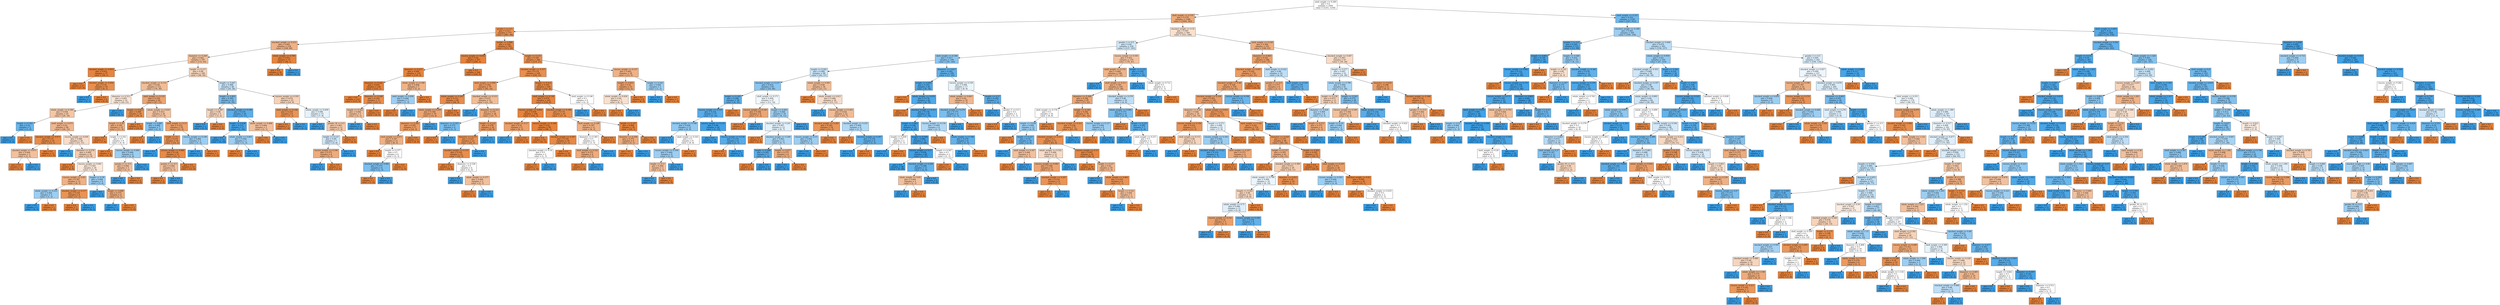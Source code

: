 digraph Tree {
node [shape=box, style="filled", color="black"] ;
0 [label="shell_weight <= 0.249\ngini = 0.5\nsamples = 2505\nvalue = [1251, 1254]", fillcolor="#ffffff"] ;
1 [label="shell_weight <= 0.155\ngini = 0.379\nsamples = 1346\nvalue = [1004, 342]", fillcolor="#eeac7c"] ;
0 -> 1 [labeldistance=2.5, labelangle=45, headlabel="True"] ;
2 [label="gender_I <= 0.5\ngini = 0.217\nsamples = 777\nvalue = [681, 96]", fillcolor="#e99355"] ;
1 -> 2 ;
3 [label="shucked_weight <= 0.233\ngini = 0.405\nsamples = 234\nvalue = [168, 66]", fillcolor="#efb287"] ;
2 -> 3 ;
4 [label="diameter <= 0.248\ngini = 0.442\nsamples = 197\nvalue = [132, 65]", fillcolor="#f2bf9a"] ;
3 -> 4 ;
5 [label="shucked_weight <= 0.053\ngini = 0.053\nsamples = 37\nvalue = [36, 1]", fillcolor="#e6843e"] ;
4 -> 5 ;
6 [label="gini = 0.0\nsamples = 27\nvalue = [27, 0]", fillcolor="#e58139"] ;
5 -> 6 ;
7 [label="shucked_weight <= 0.054\ngini = 0.18\nsamples = 10\nvalue = [9, 1]", fillcolor="#e88f4f"] ;
5 -> 7 ;
8 [label="gini = 0.0\nsamples = 1\nvalue = [0, 1]", fillcolor="#399de5"] ;
7 -> 8 ;
9 [label="gini = 0.0\nsamples = 9\nvalue = [9, 0]", fillcolor="#e58139"] ;
7 -> 9 ;
10 [label="height <= 0.117\ngini = 0.48\nsamples = 160\nvalue = [96, 64]", fillcolor="#f6d5bd"] ;
4 -> 10 ;
11 [label="shucked_weight <= 0.133\ngini = 0.436\nsamples = 112\nvalue = [76, 36]", fillcolor="#f1bd97"] ;
10 -> 11 ;
12 [label="diameter <= 0.312\ngini = 0.493\nsamples = 52\nvalue = [29, 23]", fillcolor="#fae5d6"] ;
11 -> 12 ;
13 [label="whole_weight <= 0.186\ngini = 0.458\nsamples = 45\nvalue = [29, 16]", fillcolor="#f3c7a6"] ;
12 -> 13 ;
14 [label="length <= 0.352\ngini = 0.32\nsamples = 5\nvalue = [1, 4]", fillcolor="#6ab6ec"] ;
13 -> 14 ;
15 [label="gini = 0.0\nsamples = 4\nvalue = [0, 4]", fillcolor="#399de5"] ;
14 -> 15 ;
16 [label="gini = 0.0\nsamples = 1\nvalue = [1, 0]", fillcolor="#e58139"] ;
14 -> 16 ;
17 [label="shell_weight <= 0.073\ngini = 0.42\nsamples = 40\nvalue = [28, 12]", fillcolor="#f0b78e"] ;
13 -> 17 ;
18 [label="shucked_weight <= 0.073\ngini = 0.133\nsamples = 14\nvalue = [13, 1]", fillcolor="#e78b48"] ;
17 -> 18 ;
19 [label="shucked_weight <= 0.071\ngini = 0.444\nsamples = 3\nvalue = [2, 1]", fillcolor="#f2c09c"] ;
18 -> 19 ;
20 [label="gini = 0.0\nsamples = 2\nvalue = [2, 0]", fillcolor="#e58139"] ;
19 -> 20 ;
21 [label="gini = 0.0\nsamples = 1\nvalue = [0, 1]", fillcolor="#399de5"] ;
19 -> 21 ;
22 [label="gini = 0.0\nsamples = 11\nvalue = [11, 0]", fillcolor="#e58139"] ;
18 -> 22 ;
23 [label="viscera_weight <= 0.038\ngini = 0.488\nsamples = 26\nvalue = [15, 11]", fillcolor="#f8ddca"] ;
17 -> 23 ;
24 [label="gini = 0.0\nsamples = 2\nvalue = [0, 2]", fillcolor="#399de5"] ;
23 -> 24 ;
25 [label="diameter <= 0.278\ngini = 0.469\nsamples = 24\nvalue = [15, 9]", fillcolor="#f5cdb0"] ;
23 -> 25 ;
26 [label="gini = 0.0\nsamples = 4\nvalue = [4, 0]", fillcolor="#e58139"] ;
25 -> 26 ;
27 [label="viscera_weight <= 0.061\ngini = 0.495\nsamples = 20\nvalue = [11, 9]", fillcolor="#fae8db"] ;
25 -> 27 ;
28 [label="viscera_weight <= 0.05\ngini = 0.397\nsamples = 11\nvalue = [8, 3]", fillcolor="#efb083"] ;
27 -> 28 ;
29 [label="whole_weight <= 0.251\ngini = 0.444\nsamples = 3\nvalue = [1, 2]", fillcolor="#9ccef2"] ;
28 -> 29 ;
30 [label="gini = 0.0\nsamples = 2\nvalue = [0, 2]", fillcolor="#399de5"] ;
29 -> 30 ;
31 [label="gini = 0.0\nsamples = 1\nvalue = [1, 0]", fillcolor="#e58139"] ;
29 -> 31 ;
32 [label="shucked_weight <= 0.117\ngini = 0.219\nsamples = 8\nvalue = [7, 1]", fillcolor="#e99355"] ;
28 -> 32 ;
33 [label="gini = 0.0\nsamples = 7\nvalue = [7, 0]", fillcolor="#e58139"] ;
32 -> 33 ;
34 [label="gini = 0.0\nsamples = 1\nvalue = [0, 1]", fillcolor="#399de5"] ;
32 -> 34 ;
35 [label="length <= 0.39\ngini = 0.444\nsamples = 9\nvalue = [3, 6]", fillcolor="#9ccef2"] ;
27 -> 35 ;
36 [label="gini = 0.0\nsamples = 5\nvalue = [0, 5]", fillcolor="#399de5"] ;
35 -> 36 ;
37 [label="height <= 0.088\ngini = 0.375\nsamples = 4\nvalue = [3, 1]", fillcolor="#eeab7b"] ;
35 -> 37 ;
38 [label="gini = 0.0\nsamples = 1\nvalue = [0, 1]", fillcolor="#399de5"] ;
37 -> 38 ;
39 [label="gini = 0.0\nsamples = 3\nvalue = [3, 0]", fillcolor="#e58139"] ;
37 -> 39 ;
40 [label="gini = 0.0\nsamples = 7\nvalue = [0, 7]", fillcolor="#399de5"] ;
12 -> 40 ;
41 [label="shell_weight <= 0.125\ngini = 0.339\nsamples = 60\nvalue = [47, 13]", fillcolor="#eca470"] ;
11 -> 41 ;
42 [label="length <= 0.412\ngini = 0.208\nsamples = 34\nvalue = [30, 4]", fillcolor="#e89253"] ;
41 -> 42 ;
43 [label="length <= 0.39\ngini = 0.391\nsamples = 15\nvalue = [11, 4]", fillcolor="#eeaf81"] ;
42 -> 43 ;
44 [label="gini = 0.0\nsamples = 7\nvalue = [7, 0]", fillcolor="#e58139"] ;
43 -> 44 ;
45 [label="height <= 0.102\ngini = 0.5\nsamples = 8\nvalue = [4, 4]", fillcolor="#ffffff"] ;
43 -> 45 ;
46 [label="gini = 0.0\nsamples = 2\nvalue = [2, 0]", fillcolor="#e58139"] ;
45 -> 46 ;
47 [label="viscera_weight <= 0.066\ngini = 0.444\nsamples = 6\nvalue = [2, 4]", fillcolor="#9ccef2"] ;
45 -> 47 ;
48 [label="gender_F <= 0.5\ngini = 0.444\nsamples = 3\nvalue = [2, 1]", fillcolor="#f2c09c"] ;
47 -> 48 ;
49 [label="gini = 0.0\nsamples = 1\nvalue = [0, 1]", fillcolor="#399de5"] ;
48 -> 49 ;
50 [label="gini = 0.0\nsamples = 2\nvalue = [2, 0]", fillcolor="#e58139"] ;
48 -> 50 ;
51 [label="gini = 0.0\nsamples = 3\nvalue = [0, 3]", fillcolor="#399de5"] ;
47 -> 51 ;
52 [label="gini = 0.0\nsamples = 19\nvalue = [19, 0]", fillcolor="#e58139"] ;
42 -> 52 ;
53 [label="whole_weight <= 0.418\ngini = 0.453\nsamples = 26\nvalue = [17, 9]", fillcolor="#f3c4a2"] ;
41 -> 53 ;
54 [label="height <= 0.085\ngini = 0.408\nsamples = 7\nvalue = [2, 5]", fillcolor="#88c4ef"] ;
53 -> 54 ;
55 [label="gini = 0.0\nsamples = 2\nvalue = [2, 0]", fillcolor="#e58139"] ;
54 -> 55 ;
56 [label="gini = 0.0\nsamples = 5\nvalue = [0, 5]", fillcolor="#399de5"] ;
54 -> 56 ;
57 [label="shell_weight <= 0.15\ngini = 0.332\nsamples = 19\nvalue = [15, 4]", fillcolor="#eca36e"] ;
53 -> 57 ;
58 [label="height <= 0.1\ngini = 0.219\nsamples = 16\nvalue = [14, 2]", fillcolor="#e99355"] ;
57 -> 58 ;
59 [label="gini = 0.0\nsamples = 1\nvalue = [0, 1]", fillcolor="#399de5"] ;
58 -> 59 ;
60 [label="viscera_weight <= 0.084\ngini = 0.124\nsamples = 15\nvalue = [14, 1]", fillcolor="#e78a47"] ;
58 -> 60 ;
61 [label="gender_F <= 0.5\ngini = 0.444\nsamples = 3\nvalue = [2, 1]", fillcolor="#f2c09c"] ;
60 -> 61 ;
62 [label="gini = 0.0\nsamples = 2\nvalue = [2, 0]", fillcolor="#e58139"] ;
61 -> 62 ;
63 [label="gini = 0.0\nsamples = 1\nvalue = [0, 1]", fillcolor="#399de5"] ;
61 -> 63 ;
64 [label="gini = 0.0\nsamples = 12\nvalue = [12, 0]", fillcolor="#e58139"] ;
60 -> 64 ;
65 [label="viscera_weight <= 0.108\ngini = 0.444\nsamples = 3\nvalue = [1, 2]", fillcolor="#9ccef2"] ;
57 -> 65 ;
66 [label="gini = 0.0\nsamples = 2\nvalue = [0, 2]", fillcolor="#399de5"] ;
65 -> 66 ;
67 [label="gini = 0.0\nsamples = 1\nvalue = [1, 0]", fillcolor="#e58139"] ;
65 -> 67 ;
68 [label="length <= 0.447\ngini = 0.486\nsamples = 48\nvalue = [20, 28]", fillcolor="#c6e3f8"] ;
10 -> 68 ;
69 [label="length <= 0.403\ngini = 0.365\nsamples = 25\nvalue = [6, 19]", fillcolor="#78bced"] ;
68 -> 69 ;
70 [label="length <= 0.387\ngini = 0.48\nsamples = 5\nvalue = [3, 2]", fillcolor="#f6d5bd"] ;
69 -> 70 ;
71 [label="gini = 0.0\nsamples = 2\nvalue = [0, 2]", fillcolor="#399de5"] ;
70 -> 71 ;
72 [label="gini = 0.0\nsamples = 3\nvalue = [3, 0]", fillcolor="#e58139"] ;
70 -> 72 ;
73 [label="shucked_weight <= 0.194\ngini = 0.255\nsamples = 20\nvalue = [3, 17]", fillcolor="#5caeea"] ;
69 -> 73 ;
74 [label="length <= 0.438\ngini = 0.111\nsamples = 17\nvalue = [1, 16]", fillcolor="#45a3e7"] ;
73 -> 74 ;
75 [label="gini = 0.0\nsamples = 14\nvalue = [0, 14]", fillcolor="#399de5"] ;
74 -> 75 ;
76 [label="whole_weight <= 0.403\ngini = 0.444\nsamples = 3\nvalue = [1, 2]", fillcolor="#9ccef2"] ;
74 -> 76 ;
77 [label="gini = 0.0\nsamples = 1\nvalue = [1, 0]", fillcolor="#e58139"] ;
76 -> 77 ;
78 [label="gini = 0.0\nsamples = 2\nvalue = [0, 2]", fillcolor="#399de5"] ;
76 -> 78 ;
79 [label="whole_weight <= 0.468\ngini = 0.444\nsamples = 3\nvalue = [2, 1]", fillcolor="#f2c09c"] ;
73 -> 79 ;
80 [label="gini = 0.0\nsamples = 2\nvalue = [2, 0]", fillcolor="#e58139"] ;
79 -> 80 ;
81 [label="gini = 0.0\nsamples = 1\nvalue = [0, 1]", fillcolor="#399de5"] ;
79 -> 81 ;
82 [label="viscera_weight <= 0.105\ngini = 0.476\nsamples = 23\nvalue = [14, 9]", fillcolor="#f6d2b8"] ;
68 -> 82 ;
83 [label="shell_weight <= 0.148\ngini = 0.219\nsamples = 8\nvalue = [7, 1]", fillcolor="#e99355"] ;
82 -> 83 ;
84 [label="gini = 0.0\nsamples = 7\nvalue = [7, 0]", fillcolor="#e58139"] ;
83 -> 84 ;
85 [label="gini = 0.0\nsamples = 1\nvalue = [0, 1]", fillcolor="#399de5"] ;
83 -> 85 ;
86 [label="whole_weight <= 0.459\ngini = 0.498\nsamples = 15\nvalue = [7, 8]", fillcolor="#e6f3fc"] ;
82 -> 86 ;
87 [label="gini = 0.0\nsamples = 4\nvalue = [0, 4]", fillcolor="#399de5"] ;
86 -> 87 ;
88 [label="gender_M <= 0.5\ngini = 0.463\nsamples = 11\nvalue = [7, 4]", fillcolor="#f4c9aa"] ;
86 -> 88 ;
89 [label="height <= 0.127\ngini = 0.49\nsamples = 7\nvalue = [3, 4]", fillcolor="#cee6f8"] ;
88 -> 89 ;
90 [label="viscera_weight <= 0.106\ngini = 0.375\nsamples = 4\nvalue = [3, 1]", fillcolor="#eeab7b"] ;
89 -> 90 ;
91 [label="gini = 0.0\nsamples = 1\nvalue = [0, 1]", fillcolor="#399de5"] ;
90 -> 91 ;
92 [label="gini = 0.0\nsamples = 3\nvalue = [3, 0]", fillcolor="#e58139"] ;
90 -> 92 ;
93 [label="gini = 0.0\nsamples = 3\nvalue = [0, 3]", fillcolor="#399de5"] ;
89 -> 93 ;
94 [label="gini = 0.0\nsamples = 4\nvalue = [4, 0]", fillcolor="#e58139"] ;
88 -> 94 ;
95 [label="whole_weight <= 0.795\ngini = 0.053\nsamples = 37\nvalue = [36, 1]", fillcolor="#e6843e"] ;
3 -> 95 ;
96 [label="gini = 0.0\nsamples = 36\nvalue = [36, 0]", fillcolor="#e58139"] ;
95 -> 96 ;
97 [label="gini = 0.0\nsamples = 1\nvalue = [0, 1]", fillcolor="#399de5"] ;
95 -> 97 ;
98 [label="height <= 0.098\ngini = 0.104\nsamples = 543\nvalue = [513, 30]", fillcolor="#e78845"] ;
2 -> 98 ;
99 [label="viscera_weight <= 0.035\ngini = 0.02\nsamples = 297\nvalue = [294, 3]", fillcolor="#e5823b"] ;
98 -> 99 ;
100 [label="diameter <= 0.257\ngini = 0.044\nsamples = 133\nvalue = [130, 3]", fillcolor="#e6843e"] ;
99 -> 100 ;
101 [label="diameter <= 0.242\ngini = 0.016\nsamples = 126\nvalue = [125, 1]", fillcolor="#e5823b"] ;
100 -> 101 ;
102 [label="gini = 0.0\nsamples = 115\nvalue = [115, 0]", fillcolor="#e58139"] ;
101 -> 102 ;
103 [label="diameter <= 0.248\ngini = 0.165\nsamples = 11\nvalue = [10, 1]", fillcolor="#e88e4d"] ;
101 -> 103 ;
104 [label="length <= 0.322\ngini = 0.444\nsamples = 3\nvalue = [2, 1]", fillcolor="#f2c09c"] ;
103 -> 104 ;
105 [label="gini = 0.0\nsamples = 1\nvalue = [0, 1]", fillcolor="#399de5"] ;
104 -> 105 ;
106 [label="gini = 0.0\nsamples = 2\nvalue = [2, 0]", fillcolor="#e58139"] ;
104 -> 106 ;
107 [label="gini = 0.0\nsamples = 8\nvalue = [8, 0]", fillcolor="#e58139"] ;
103 -> 107 ;
108 [label="whole_weight <= 0.186\ngini = 0.408\nsamples = 7\nvalue = [5, 2]", fillcolor="#efb388"] ;
100 -> 108 ;
109 [label="shell_weight <= 0.058\ngini = 0.444\nsamples = 3\nvalue = [1, 2]", fillcolor="#9ccef2"] ;
108 -> 109 ;
110 [label="gini = 0.0\nsamples = 1\nvalue = [1, 0]", fillcolor="#e58139"] ;
109 -> 110 ;
111 [label="gini = 0.0\nsamples = 2\nvalue = [0, 2]", fillcolor="#399de5"] ;
109 -> 111 ;
112 [label="gini = 0.0\nsamples = 4\nvalue = [4, 0]", fillcolor="#e58139"] ;
108 -> 112 ;
113 [label="gini = 0.0\nsamples = 164\nvalue = [164, 0]", fillcolor="#e58139"] ;
99 -> 113 ;
114 [label="height <= 0.133\ngini = 0.195\nsamples = 246\nvalue = [219, 27]", fillcolor="#e89151"] ;
98 -> 114 ;
115 [label="shucked_weight <= 0.157\ngini = 0.174\nsamples = 228\nvalue = [206, 22]", fillcolor="#e88e4e"] ;
114 -> 115 ;
116 [label="shell_weight <= 0.099\ngini = 0.292\nsamples = 79\nvalue = [65, 14]", fillcolor="#eb9c64"] ;
115 -> 116 ;
117 [label="whole_weight <= 0.263\ngini = 0.153\nsamples = 48\nvalue = [44, 4]", fillcolor="#e78c4b"] ;
116 -> 117 ;
118 [label="whole_weight <= 0.259\ngini = 0.346\nsamples = 18\nvalue = [14, 4]", fillcolor="#eca572"] ;
117 -> 118 ;
119 [label="diameter <= 0.282\ngini = 0.291\nsamples = 17\nvalue = [14, 3]", fillcolor="#eb9c63"] ;
118 -> 119 ;
120 [label="shell_weight <= 0.071\ngini = 0.397\nsamples = 11\nvalue = [8, 3]", fillcolor="#efb083"] ;
119 -> 120 ;
121 [label="gini = 0.0\nsamples = 5\nvalue = [5, 0]", fillcolor="#e58139"] ;
120 -> 121 ;
122 [label="length <= 0.377\ngini = 0.5\nsamples = 6\nvalue = [3, 3]", fillcolor="#ffffff"] ;
120 -> 122 ;
123 [label="shucked_weight <= 0.082\ngini = 0.375\nsamples = 4\nvalue = [1, 3]", fillcolor="#7bbeee"] ;
122 -> 123 ;
124 [label="gini = 0.0\nsamples = 1\nvalue = [1, 0]", fillcolor="#e58139"] ;
123 -> 124 ;
125 [label="gini = 0.0\nsamples = 3\nvalue = [0, 3]", fillcolor="#399de5"] ;
123 -> 125 ;
126 [label="gini = 0.0\nsamples = 2\nvalue = [2, 0]", fillcolor="#e58139"] ;
122 -> 126 ;
127 [label="gini = 0.0\nsamples = 6\nvalue = [6, 0]", fillcolor="#e58139"] ;
119 -> 127 ;
128 [label="gini = 0.0\nsamples = 1\nvalue = [0, 1]", fillcolor="#399de5"] ;
118 -> 128 ;
129 [label="gini = 0.0\nsamples = 30\nvalue = [30, 0]", fillcolor="#e58139"] ;
117 -> 129 ;
130 [label="shucked_weight <= 0.123\ngini = 0.437\nsamples = 31\nvalue = [21, 10]", fillcolor="#f1bd97"] ;
116 -> 130 ;
131 [label="gini = 0.0\nsamples = 3\nvalue = [0, 3]", fillcolor="#399de5"] ;
130 -> 131 ;
132 [label="diameter <= 0.312\ngini = 0.375\nsamples = 28\nvalue = [21, 7]", fillcolor="#eeab7b"] ;
130 -> 132 ;
133 [label="diameter <= 0.303\ngini = 0.375\nsamples = 4\nvalue = [1, 3]", fillcolor="#7bbeee"] ;
132 -> 133 ;
134 [label="gini = 0.0\nsamples = 1\nvalue = [1, 0]", fillcolor="#e58139"] ;
133 -> 134 ;
135 [label="gini = 0.0\nsamples = 3\nvalue = [0, 3]", fillcolor="#399de5"] ;
133 -> 135 ;
136 [label="height <= 0.122\ngini = 0.278\nsamples = 24\nvalue = [20, 4]", fillcolor="#ea9a61"] ;
132 -> 136 ;
137 [label="diameter <= 0.375\ngini = 0.227\nsamples = 23\nvalue = [20, 3]", fillcolor="#e99457"] ;
136 -> 137 ;
138 [label="shucked_weight <= 0.153\ngini = 0.165\nsamples = 22\nvalue = [20, 2]", fillcolor="#e88e4d"] ;
137 -> 138 ;
139 [label="gini = 0.0\nsamples = 18\nvalue = [18, 0]", fillcolor="#e58139"] ;
138 -> 139 ;
140 [label="diameter <= 0.328\ngini = 0.5\nsamples = 4\nvalue = [2, 2]", fillcolor="#ffffff"] ;
138 -> 140 ;
141 [label="gini = 0.0\nsamples = 1\nvalue = [0, 1]", fillcolor="#399de5"] ;
140 -> 141 ;
142 [label="whole_weight <= 0.377\ngini = 0.444\nsamples = 3\nvalue = [2, 1]", fillcolor="#f2c09c"] ;
140 -> 142 ;
143 [label="gini = 0.0\nsamples = 2\nvalue = [2, 0]", fillcolor="#e58139"] ;
142 -> 143 ;
144 [label="gini = 0.0\nsamples = 1\nvalue = [0, 1]", fillcolor="#399de5"] ;
142 -> 144 ;
145 [label="gini = 0.0\nsamples = 1\nvalue = [0, 1]", fillcolor="#399de5"] ;
137 -> 145 ;
146 [label="gini = 0.0\nsamples = 1\nvalue = [0, 1]", fillcolor="#399de5"] ;
136 -> 146 ;
147 [label="length <= 0.512\ngini = 0.102\nsamples = 149\nvalue = [141, 8]", fillcolor="#e68844"] ;
115 -> 147 ;
148 [label="shell_weight <= 0.136\ngini = 0.079\nsamples = 145\nvalue = [139, 6]", fillcolor="#e68642"] ;
147 -> 148 ;
149 [label="viscera_weight <= 0.063\ngini = 0.038\nsamples = 104\nvalue = [102, 2]", fillcolor="#e6833d"] ;
148 -> 149 ;
150 [label="shucked_weight <= 0.17\ngini = 0.32\nsamples = 5\nvalue = [4, 1]", fillcolor="#eca06a"] ;
149 -> 150 ;
151 [label="gini = 0.0\nsamples = 1\nvalue = [0, 1]", fillcolor="#399de5"] ;
150 -> 151 ;
152 [label="gini = 0.0\nsamples = 4\nvalue = [4, 0]", fillcolor="#e58139"] ;
150 -> 152 ;
153 [label="viscera_weight <= 0.108\ngini = 0.02\nsamples = 99\nvalue = [98, 1]", fillcolor="#e5823b"] ;
149 -> 153 ;
154 [label="gini = 0.0\nsamples = 81\nvalue = [81, 0]", fillcolor="#e58139"] ;
153 -> 154 ;
155 [label="shucked_weight <= 0.187\ngini = 0.105\nsamples = 18\nvalue = [17, 1]", fillcolor="#e78845"] ;
153 -> 155 ;
156 [label="shucked_weight <= 0.18\ngini = 0.5\nsamples = 2\nvalue = [1, 1]", fillcolor="#ffffff"] ;
155 -> 156 ;
157 [label="gini = 0.0\nsamples = 1\nvalue = [1, 0]", fillcolor="#e58139"] ;
156 -> 157 ;
158 [label="gini = 0.0\nsamples = 1\nvalue = [0, 1]", fillcolor="#399de5"] ;
156 -> 158 ;
159 [label="gini = 0.0\nsamples = 16\nvalue = [16, 0]", fillcolor="#e58139"] ;
155 -> 159 ;
160 [label="shucked_weight <= 0.196\ngini = 0.176\nsamples = 41\nvalue = [37, 4]", fillcolor="#e88f4e"] ;
148 -> 160 ;
161 [label="shell_weight <= 0.148\ngini = 0.397\nsamples = 11\nvalue = [8, 3]", fillcolor="#efb083"] ;
160 -> 161 ;
162 [label="diameter <= 0.365\ngini = 0.5\nsamples = 6\nvalue = [3, 3]", fillcolor="#ffffff"] ;
161 -> 162 ;
163 [label="shell_weight <= 0.142\ngini = 0.375\nsamples = 4\nvalue = [3, 1]", fillcolor="#eeab7b"] ;
162 -> 163 ;
164 [label="gini = 0.0\nsamples = 3\nvalue = [3, 0]", fillcolor="#e58139"] ;
163 -> 164 ;
165 [label="gini = 0.0\nsamples = 1\nvalue = [0, 1]", fillcolor="#399de5"] ;
163 -> 165 ;
166 [label="gini = 0.0\nsamples = 2\nvalue = [0, 2]", fillcolor="#399de5"] ;
162 -> 166 ;
167 [label="gini = 0.0\nsamples = 5\nvalue = [5, 0]", fillcolor="#e58139"] ;
161 -> 167 ;
168 [label="height <= 0.107\ngini = 0.064\nsamples = 30\nvalue = [29, 1]", fillcolor="#e68540"] ;
160 -> 168 ;
169 [label="diameter <= 0.358\ngini = 0.375\nsamples = 4\nvalue = [3, 1]", fillcolor="#eeab7b"] ;
168 -> 169 ;
170 [label="gini = 0.0\nsamples = 3\nvalue = [3, 0]", fillcolor="#e58139"] ;
169 -> 170 ;
171 [label="gini = 0.0\nsamples = 1\nvalue = [0, 1]", fillcolor="#399de5"] ;
169 -> 171 ;
172 [label="gini = 0.0\nsamples = 26\nvalue = [26, 0]", fillcolor="#e58139"] ;
168 -> 172 ;
173 [label="shell_weight <= 0.146\ngini = 0.5\nsamples = 4\nvalue = [2, 2]", fillcolor="#ffffff"] ;
147 -> 173 ;
174 [label="gini = 0.0\nsamples = 2\nvalue = [0, 2]", fillcolor="#399de5"] ;
173 -> 174 ;
175 [label="gini = 0.0\nsamples = 2\nvalue = [2, 0]", fillcolor="#e58139"] ;
173 -> 175 ;
176 [label="viscera_weight <= 0.127\ngini = 0.401\nsamples = 18\nvalue = [13, 5]", fillcolor="#efb185"] ;
114 -> 176 ;
177 [label="length <= 0.453\ngini = 0.32\nsamples = 15\nvalue = [12, 3]", fillcolor="#eca06a"] ;
176 -> 177 ;
178 [label="whole_weight <= 0.434\ngini = 0.49\nsamples = 7\nvalue = [4, 3]", fillcolor="#f8e0ce"] ;
177 -> 178 ;
179 [label="gini = 0.0\nsamples = 4\nvalue = [4, 0]", fillcolor="#e58139"] ;
178 -> 179 ;
180 [label="gini = 0.0\nsamples = 3\nvalue = [0, 3]", fillcolor="#399de5"] ;
178 -> 180 ;
181 [label="gini = 0.0\nsamples = 8\nvalue = [8, 0]", fillcolor="#e58139"] ;
177 -> 181 ;
182 [label="height <= 0.142\ngini = 0.444\nsamples = 3\nvalue = [1, 2]", fillcolor="#9ccef2"] ;
176 -> 182 ;
183 [label="gini = 0.0\nsamples = 2\nvalue = [0, 2]", fillcolor="#399de5"] ;
182 -> 183 ;
184 [label="gini = 0.0\nsamples = 1\nvalue = [1, 0]", fillcolor="#e58139"] ;
182 -> 184 ;
185 [label="shucked_weight <= 0.32\ngini = 0.491\nsamples = 569\nvalue = [323, 246]", fillcolor="#f9e1d0"] ;
1 -> 185 ;
186 [label="gender_I <= 0.5\ngini = 0.49\nsamples = 318\nvalue = [137, 181]", fillcolor="#cfe7f9"] ;
185 -> 186 ;
187 [label="shell_weight <= 0.186\ngini = 0.417\nsamples = 199\nvalue = [59, 140]", fillcolor="#8cc6f0"] ;
186 -> 187 ;
188 [label="length <= 0.502\ngini = 0.489\nsamples = 99\nvalue = [42, 57]", fillcolor="#cbe5f8"] ;
187 -> 188 ;
189 [label="shucked_weight <= 0.237\ngini = 0.414\nsamples = 65\nvalue = [19, 46]", fillcolor="#8bc5f0"] ;
188 -> 189 ;
190 [label="height <= 0.165\ngini = 0.266\nsamples = 38\nvalue = [6, 32]", fillcolor="#5eafea"] ;
189 -> 190 ;
191 [label="viscera_weight <= 0.115\ngini = 0.234\nsamples = 37\nvalue = [5, 32]", fillcolor="#58ace9"] ;
190 -> 191 ;
192 [label="shucked_weight <= 0.188\ngini = 0.426\nsamples = 13\nvalue = [4, 9]", fillcolor="#91c9f1"] ;
191 -> 192 ;
193 [label="gini = 0.0\nsamples = 5\nvalue = [0, 5]", fillcolor="#399de5"] ;
192 -> 193 ;
194 [label="shell_weight <= 0.163\ngini = 0.5\nsamples = 8\nvalue = [4, 4]", fillcolor="#ffffff"] ;
192 -> 194 ;
195 [label="viscera_weight <= 0.106\ngini = 0.444\nsamples = 6\nvalue = [2, 4]", fillcolor="#9ccef2"] ;
194 -> 195 ;
196 [label="height <= 0.11\ngini = 0.444\nsamples = 3\nvalue = [2, 1]", fillcolor="#f2c09c"] ;
195 -> 196 ;
197 [label="gini = 0.0\nsamples = 1\nvalue = [0, 1]", fillcolor="#399de5"] ;
196 -> 197 ;
198 [label="gini = 0.0\nsamples = 2\nvalue = [2, 0]", fillcolor="#e58139"] ;
196 -> 198 ;
199 [label="gini = 0.0\nsamples = 3\nvalue = [0, 3]", fillcolor="#399de5"] ;
195 -> 199 ;
200 [label="gini = 0.0\nsamples = 2\nvalue = [2, 0]", fillcolor="#e58139"] ;
194 -> 200 ;
201 [label="viscera_weight <= 0.133\ngini = 0.08\nsamples = 24\nvalue = [1, 23]", fillcolor="#42a1e6"] ;
191 -> 201 ;
202 [label="gini = 0.0\nsamples = 16\nvalue = [0, 16]", fillcolor="#399de5"] ;
201 -> 202 ;
203 [label="viscera_weight <= 0.134\ngini = 0.219\nsamples = 8\nvalue = [1, 7]", fillcolor="#55abe9"] ;
201 -> 203 ;
204 [label="gini = 0.0\nsamples = 1\nvalue = [1, 0]", fillcolor="#e58139"] ;
203 -> 204 ;
205 [label="gini = 0.0\nsamples = 7\nvalue = [0, 7]", fillcolor="#399de5"] ;
203 -> 205 ;
206 [label="gini = 0.0\nsamples = 1\nvalue = [1, 0]", fillcolor="#e58139"] ;
190 -> 206 ;
207 [label="shell_weight <= 0.171\ngini = 0.499\nsamples = 27\nvalue = [13, 14]", fillcolor="#f1f8fd"] ;
189 -> 207 ;
208 [label="viscera_weight <= 0.145\ngini = 0.346\nsamples = 9\nvalue = [7, 2]", fillcolor="#eca572"] ;
207 -> 208 ;
209 [label="gini = 0.0\nsamples = 7\nvalue = [7, 0]", fillcolor="#e58139"] ;
208 -> 209 ;
210 [label="gini = 0.0\nsamples = 2\nvalue = [0, 2]", fillcolor="#399de5"] ;
208 -> 210 ;
211 [label="length <= 0.493\ngini = 0.444\nsamples = 18\nvalue = [6, 12]", fillcolor="#9ccef2"] ;
207 -> 211 ;
212 [label="shucked_weight <= 0.241\ngini = 0.497\nsamples = 13\nvalue = [6, 7]", fillcolor="#e3f1fb"] ;
211 -> 212 ;
213 [label="gini = 0.0\nsamples = 2\nvalue = [2, 0]", fillcolor="#e58139"] ;
212 -> 213 ;
214 [label="shucked_weight <= 0.268\ngini = 0.463\nsamples = 11\nvalue = [4, 7]", fillcolor="#aad5f4"] ;
212 -> 214 ;
215 [label="length <= 0.468\ngini = 0.245\nsamples = 7\nvalue = [1, 6]", fillcolor="#5aade9"] ;
214 -> 215 ;
216 [label="gini = 0.0\nsamples = 1\nvalue = [1, 0]", fillcolor="#e58139"] ;
215 -> 216 ;
217 [label="gini = 0.0\nsamples = 6\nvalue = [0, 6]", fillcolor="#399de5"] ;
215 -> 217 ;
218 [label="length <= 0.477\ngini = 0.375\nsamples = 4\nvalue = [3, 1]", fillcolor="#eeab7b"] ;
214 -> 218 ;
219 [label="gini = 0.0\nsamples = 1\nvalue = [0, 1]", fillcolor="#399de5"] ;
218 -> 219 ;
220 [label="gini = 0.0\nsamples = 3\nvalue = [3, 0]", fillcolor="#e58139"] ;
218 -> 220 ;
221 [label="gini = 0.0\nsamples = 5\nvalue = [0, 5]", fillcolor="#399de5"] ;
211 -> 221 ;
222 [label="whole_weight <= 0.583\ngini = 0.438\nsamples = 34\nvalue = [23, 11]", fillcolor="#f1bd98"] ;
188 -> 222 ;
223 [label="gini = 0.0\nsamples = 8\nvalue = [8, 0]", fillcolor="#e58139"] ;
222 -> 223 ;
224 [label="whole_weight <= 0.611\ngini = 0.488\nsamples = 26\nvalue = [15, 11]", fillcolor="#f8ddca"] ;
222 -> 224 ;
225 [label="gini = 0.0\nsamples = 4\nvalue = [0, 4]", fillcolor="#399de5"] ;
224 -> 225 ;
226 [label="viscera_weight <= 0.163\ngini = 0.434\nsamples = 22\nvalue = [15, 7]", fillcolor="#f1bc95"] ;
224 -> 226 ;
227 [label="shucked_weight <= 0.265\ngini = 0.245\nsamples = 14\nvalue = [12, 2]", fillcolor="#e9965a"] ;
226 -> 227 ;
228 [label="viscera_weight <= 0.15\ngini = 0.444\nsamples = 3\nvalue = [1, 2]", fillcolor="#9ccef2"] ;
227 -> 228 ;
229 [label="gini = 0.0\nsamples = 2\nvalue = [0, 2]", fillcolor="#399de5"] ;
228 -> 229 ;
230 [label="gini = 0.0\nsamples = 1\nvalue = [1, 0]", fillcolor="#e58139"] ;
228 -> 230 ;
231 [label="gini = 0.0\nsamples = 11\nvalue = [11, 0]", fillcolor="#e58139"] ;
227 -> 231 ;
232 [label="shucked_weight <= 0.255\ngini = 0.469\nsamples = 8\nvalue = [3, 5]", fillcolor="#b0d8f5"] ;
226 -> 232 ;
233 [label="gini = 0.0\nsamples = 2\nvalue = [2, 0]", fillcolor="#e58139"] ;
232 -> 233 ;
234 [label="shucked_weight <= 0.307\ngini = 0.278\nsamples = 6\nvalue = [1, 5]", fillcolor="#61b1ea"] ;
232 -> 234 ;
235 [label="gini = 0.0\nsamples = 5\nvalue = [0, 5]", fillcolor="#399de5"] ;
234 -> 235 ;
236 [label="gini = 0.0\nsamples = 1\nvalue = [1, 0]", fillcolor="#e58139"] ;
234 -> 236 ;
237 [label="diameter <= 0.417\ngini = 0.282\nsamples = 100\nvalue = [17, 83]", fillcolor="#62b1ea"] ;
187 -> 237 ;
238 [label="height <= 0.095\ngini = 0.193\nsamples = 83\nvalue = [9, 74]", fillcolor="#51a9e8"] ;
237 -> 238 ;
239 [label="gini = 0.0\nsamples = 1\nvalue = [1, 0]", fillcolor="#e58139"] ;
238 -> 239 ;
240 [label="whole_weight <= 0.476\ngini = 0.176\nsamples = 82\nvalue = [8, 74]", fillcolor="#4ea8e8"] ;
238 -> 240 ;
241 [label="gini = 0.0\nsamples = 1\nvalue = [1, 0]", fillcolor="#e58139"] ;
240 -> 241 ;
242 [label="shucked_weight <= 0.311\ngini = 0.158\nsamples = 81\nvalue = [7, 74]", fillcolor="#4ca6e7"] ;
240 -> 242 ;
243 [label="length <= 0.463\ngini = 0.104\nsamples = 73\nvalue = [4, 69]", fillcolor="#44a3e7"] ;
242 -> 243 ;
244 [label="length <= 0.458\ngini = 0.5\nsamples = 2\nvalue = [1, 1]", fillcolor="#ffffff"] ;
243 -> 244 ;
245 [label="gini = 0.0\nsamples = 1\nvalue = [0, 1]", fillcolor="#399de5"] ;
244 -> 245 ;
246 [label="gini = 0.0\nsamples = 1\nvalue = [1, 0]", fillcolor="#e58139"] ;
244 -> 246 ;
247 [label="length <= 0.548\ngini = 0.081\nsamples = 71\nvalue = [3, 68]", fillcolor="#42a1e6"] ;
243 -> 247 ;
248 [label="viscera_weight <= 0.17\ngini = 0.056\nsamples = 69\nvalue = [2, 67]", fillcolor="#3fa0e6"] ;
247 -> 248 ;
249 [label="gini = 0.0\nsamples = 58\nvalue = [0, 58]", fillcolor="#399de5"] ;
248 -> 249 ;
250 [label="shucked_weight <= 0.258\ngini = 0.298\nsamples = 11\nvalue = [2, 9]", fillcolor="#65b3eb"] ;
248 -> 250 ;
251 [label="whole_weight <= 0.65\ngini = 0.444\nsamples = 3\nvalue = [2, 1]", fillcolor="#f2c09c"] ;
250 -> 251 ;
252 [label="gini = 0.0\nsamples = 1\nvalue = [0, 1]", fillcolor="#399de5"] ;
251 -> 252 ;
253 [label="gini = 0.0\nsamples = 2\nvalue = [2, 0]", fillcolor="#e58139"] ;
251 -> 253 ;
254 [label="gini = 0.0\nsamples = 8\nvalue = [0, 8]", fillcolor="#399de5"] ;
250 -> 254 ;
255 [label="length <= 0.567\ngini = 0.5\nsamples = 2\nvalue = [1, 1]", fillcolor="#ffffff"] ;
247 -> 255 ;
256 [label="gini = 0.0\nsamples = 1\nvalue = [1, 0]", fillcolor="#e58139"] ;
255 -> 256 ;
257 [label="gini = 0.0\nsamples = 1\nvalue = [0, 1]", fillcolor="#399de5"] ;
255 -> 257 ;
258 [label="viscera_weight <= 0.134\ngini = 0.469\nsamples = 8\nvalue = [3, 5]", fillcolor="#b0d8f5"] ;
242 -> 258 ;
259 [label="gini = 0.0\nsamples = 2\nvalue = [2, 0]", fillcolor="#e58139"] ;
258 -> 259 ;
260 [label="whole_weight <= 0.748\ngini = 0.278\nsamples = 6\nvalue = [1, 5]", fillcolor="#61b1ea"] ;
258 -> 260 ;
261 [label="gini = 0.0\nsamples = 5\nvalue = [0, 5]", fillcolor="#399de5"] ;
260 -> 261 ;
262 [label="gini = 0.0\nsamples = 1\nvalue = [1, 0]", fillcolor="#e58139"] ;
260 -> 262 ;
263 [label="viscera_weight <= 0.158\ngini = 0.498\nsamples = 17\nvalue = [8, 9]", fillcolor="#e9f4fc"] ;
237 -> 263 ;
264 [label="whole_weight <= 0.643\ngini = 0.42\nsamples = 10\nvalue = [7, 3]", fillcolor="#f0b78e"] ;
263 -> 264 ;
265 [label="shucked_weight <= 0.279\ngini = 0.375\nsamples = 4\nvalue = [1, 3]", fillcolor="#7bbeee"] ;
264 -> 265 ;
266 [label="gini = 0.0\nsamples = 3\nvalue = [0, 3]", fillcolor="#399de5"] ;
265 -> 266 ;
267 [label="gini = 0.0\nsamples = 1\nvalue = [1, 0]", fillcolor="#e58139"] ;
265 -> 267 ;
268 [label="gini = 0.0\nsamples = 6\nvalue = [6, 0]", fillcolor="#e58139"] ;
264 -> 268 ;
269 [label="length <= 0.57\ngini = 0.245\nsamples = 7\nvalue = [1, 6]", fillcolor="#5aade9"] ;
263 -> 269 ;
270 [label="gini = 0.0\nsamples = 5\nvalue = [0, 5]", fillcolor="#399de5"] ;
269 -> 270 ;
271 [label="gender_F <= 0.5\ngini = 0.5\nsamples = 2\nvalue = [1, 1]", fillcolor="#ffffff"] ;
269 -> 271 ;
272 [label="gini = 0.0\nsamples = 1\nvalue = [1, 0]", fillcolor="#e58139"] ;
271 -> 272 ;
273 [label="gini = 0.0\nsamples = 1\nvalue = [0, 1]", fillcolor="#399de5"] ;
271 -> 273 ;
274 [label="viscera_weight <= 0.165\ngini = 0.452\nsamples = 119\nvalue = [78, 41]", fillcolor="#f3c3a1"] ;
186 -> 274 ;
275 [label="shell_weight <= 0.155\ngini = 0.409\nsamples = 108\nvalue = [77, 31]", fillcolor="#efb489"] ;
274 -> 275 ;
276 [label="gini = 0.0\nsamples = 3\nvalue = [0, 3]", fillcolor="#399de5"] ;
275 -> 276 ;
277 [label="shell_weight <= 0.211\ngini = 0.391\nsamples = 105\nvalue = [77, 28]", fillcolor="#eeaf81"] ;
275 -> 277 ;
278 [label="diameter <= 0.368\ngini = 0.356\nsamples = 95\nvalue = [73, 22]", fillcolor="#eda775"] ;
277 -> 278 ;
279 [label="shell_weight <= 0.176\ngini = 0.5\nsamples = 16\nvalue = [8, 8]", fillcolor="#ffffff"] ;
278 -> 279 ;
280 [label="length <= 0.438\ngini = 0.444\nsamples = 12\nvalue = [4, 8]", fillcolor="#9ccef2"] ;
279 -> 280 ;
281 [label="gini = 0.0\nsamples = 2\nvalue = [2, 0]", fillcolor="#e58139"] ;
280 -> 281 ;
282 [label="height <= 0.127\ngini = 0.32\nsamples = 10\nvalue = [2, 8]", fillcolor="#6ab6ec"] ;
280 -> 282 ;
283 [label="gini = 0.0\nsamples = 7\nvalue = [0, 7]", fillcolor="#399de5"] ;
282 -> 283 ;
284 [label="shell_weight <= 0.167\ngini = 0.444\nsamples = 3\nvalue = [2, 1]", fillcolor="#f2c09c"] ;
282 -> 284 ;
285 [label="gini = 0.0\nsamples = 2\nvalue = [2, 0]", fillcolor="#e58139"] ;
284 -> 285 ;
286 [label="gini = 0.0\nsamples = 1\nvalue = [0, 1]", fillcolor="#399de5"] ;
284 -> 286 ;
287 [label="gini = 0.0\nsamples = 4\nvalue = [4, 0]", fillcolor="#e58139"] ;
279 -> 287 ;
288 [label="height <= 0.148\ngini = 0.292\nsamples = 79\nvalue = [65, 14]", fillcolor="#eb9c64"] ;
278 -> 288 ;
289 [label="shucked_weight <= 0.312\ngini = 0.236\nsamples = 73\nvalue = [63, 10]", fillcolor="#e99558"] ;
288 -> 289 ;
290 [label="shucked_weight <= 0.211\ngini = 0.2\nsamples = 71\nvalue = [63, 8]", fillcolor="#e89152"] ;
289 -> 290 ;
291 [label="whole_weight <= 0.522\ngini = 0.486\nsamples = 12\nvalue = [7, 5]", fillcolor="#f8dbc6"] ;
290 -> 291 ;
292 [label="viscera_weight <= 0.083\ngini = 0.346\nsamples = 9\nvalue = [7, 2]", fillcolor="#eca572"] ;
291 -> 292 ;
293 [label="gini = 0.0\nsamples = 1\nvalue = [0, 1]", fillcolor="#399de5"] ;
292 -> 293 ;
294 [label="shucked_weight <= 0.207\ngini = 0.219\nsamples = 8\nvalue = [7, 1]", fillcolor="#e99355"] ;
292 -> 294 ;
295 [label="gini = 0.0\nsamples = 7\nvalue = [7, 0]", fillcolor="#e58139"] ;
294 -> 295 ;
296 [label="gini = 0.0\nsamples = 1\nvalue = [0, 1]", fillcolor="#399de5"] ;
294 -> 296 ;
297 [label="gini = 0.0\nsamples = 3\nvalue = [0, 3]", fillcolor="#399de5"] ;
291 -> 297 ;
298 [label="viscera_weight <= 0.15\ngini = 0.097\nsamples = 59\nvalue = [56, 3]", fillcolor="#e68844"] ;
290 -> 298 ;
299 [label="gini = 0.0\nsamples = 49\nvalue = [49, 0]", fillcolor="#e58139"] ;
298 -> 299 ;
300 [label="height <= 0.127\ngini = 0.42\nsamples = 10\nvalue = [7, 3]", fillcolor="#f0b78e"] ;
298 -> 300 ;
301 [label="gini = 0.0\nsamples = 2\nvalue = [0, 2]", fillcolor="#399de5"] ;
300 -> 301 ;
302 [label="whole_weight <= 0.662\ngini = 0.219\nsamples = 8\nvalue = [7, 1]", fillcolor="#e99355"] ;
300 -> 302 ;
303 [label="gini = 0.0\nsamples = 5\nvalue = [5, 0]", fillcolor="#e58139"] ;
302 -> 303 ;
304 [label="length <= 0.522\ngini = 0.444\nsamples = 3\nvalue = [2, 1]", fillcolor="#f2c09c"] ;
302 -> 304 ;
305 [label="gini = 0.0\nsamples = 1\nvalue = [0, 1]", fillcolor="#399de5"] ;
304 -> 305 ;
306 [label="gini = 0.0\nsamples = 2\nvalue = [2, 0]", fillcolor="#e58139"] ;
304 -> 306 ;
307 [label="gini = 0.0\nsamples = 2\nvalue = [0, 2]", fillcolor="#399de5"] ;
289 -> 307 ;
308 [label="viscera_weight <= 0.127\ngini = 0.444\nsamples = 6\nvalue = [2, 4]", fillcolor="#9ccef2"] ;
288 -> 308 ;
309 [label="gini = 0.0\nsamples = 2\nvalue = [2, 0]", fillcolor="#e58139"] ;
308 -> 309 ;
310 [label="gini = 0.0\nsamples = 4\nvalue = [0, 4]", fillcolor="#399de5"] ;
308 -> 310 ;
311 [label="shucked_weight <= 0.278\ngini = 0.48\nsamples = 10\nvalue = [4, 6]", fillcolor="#bddef6"] ;
277 -> 311 ;
312 [label="whole_weight <= 0.481\ngini = 0.375\nsamples = 8\nvalue = [2, 6]", fillcolor="#7bbeee"] ;
311 -> 312 ;
313 [label="gini = 0.0\nsamples = 1\nvalue = [1, 0]", fillcolor="#e58139"] ;
312 -> 313 ;
314 [label="length <= 0.535\ngini = 0.245\nsamples = 7\nvalue = [1, 6]", fillcolor="#5aade9"] ;
312 -> 314 ;
315 [label="gini = 0.0\nsamples = 5\nvalue = [0, 5]", fillcolor="#399de5"] ;
314 -> 315 ;
316 [label="shell_weight <= 0.237\ngini = 0.5\nsamples = 2\nvalue = [1, 1]", fillcolor="#ffffff"] ;
314 -> 316 ;
317 [label="gini = 0.0\nsamples = 1\nvalue = [1, 0]", fillcolor="#e58139"] ;
316 -> 317 ;
318 [label="gini = 0.0\nsamples = 1\nvalue = [0, 1]", fillcolor="#399de5"] ;
316 -> 318 ;
319 [label="gini = 0.0\nsamples = 2\nvalue = [2, 0]", fillcolor="#e58139"] ;
311 -> 319 ;
320 [label="height <= 0.153\ngini = 0.165\nsamples = 11\nvalue = [1, 10]", fillcolor="#4da7e8"] ;
274 -> 320 ;
321 [label="gini = 0.0\nsamples = 9\nvalue = [0, 9]", fillcolor="#399de5"] ;
320 -> 321 ;
322 [label="whole_weight <= 0.712\ngini = 0.5\nsamples = 2\nvalue = [1, 1]", fillcolor="#ffffff"] ;
320 -> 322 ;
323 [label="gini = 0.0\nsamples = 1\nvalue = [0, 1]", fillcolor="#399de5"] ;
322 -> 323 ;
324 [label="gini = 0.0\nsamples = 1\nvalue = [1, 0]", fillcolor="#e58139"] ;
322 -> 324 ;
325 [label="shell_weight <= 0.236\ngini = 0.384\nsamples = 251\nvalue = [186, 65]", fillcolor="#eead7e"] ;
185 -> 325 ;
326 [label="diameter <= 0.463\ngini = 0.321\nsamples = 184\nvalue = [147, 37]", fillcolor="#eca16b"] ;
325 -> 326 ;
327 [label="shucked_weight <= 0.451\ngini = 0.293\nsamples = 174\nvalue = [143, 31]", fillcolor="#eb9c64"] ;
326 -> 327 ;
328 [label="shucked_weight <= 0.44\ngini = 0.328\nsamples = 150\nvalue = [119, 31]", fillcolor="#eca26d"] ;
327 -> 328 ;
329 [label="shucked_weight <= 0.334\ngini = 0.303\nsamples = 145\nvalue = [118, 27]", fillcolor="#eb9e66"] ;
328 -> 329 ;
330 [label="diameter <= 0.41\ngini = 0.444\nsamples = 30\nvalue = [20, 10]", fillcolor="#f2c09c"] ;
329 -> 330 ;
331 [label="viscera_weight <= 0.156\ngini = 0.231\nsamples = 15\nvalue = [13, 2]", fillcolor="#e99457"] ;
330 -> 331 ;
332 [label="gini = 0.0\nsamples = 10\nvalue = [10, 0]", fillcolor="#e58139"] ;
331 -> 332 ;
333 [label="shell_weight <= 0.172\ngini = 0.48\nsamples = 5\nvalue = [3, 2]", fillcolor="#f6d5bd"] ;
331 -> 333 ;
334 [label="gini = 0.0\nsamples = 2\nvalue = [0, 2]", fillcolor="#399de5"] ;
333 -> 334 ;
335 [label="gini = 0.0\nsamples = 3\nvalue = [3, 0]", fillcolor="#e58139"] ;
333 -> 335 ;
336 [label="length <= 0.572\ngini = 0.498\nsamples = 15\nvalue = [7, 8]", fillcolor="#e6f3fc"] ;
330 -> 336 ;
337 [label="viscera_weight <= 0.183\ngini = 0.444\nsamples = 12\nvalue = [4, 8]", fillcolor="#9ccef2"] ;
336 -> 337 ;
338 [label="shucked_weight <= 0.321\ngini = 0.219\nsamples = 8\nvalue = [1, 7]", fillcolor="#55abe9"] ;
337 -> 338 ;
339 [label="gini = 0.0\nsamples = 1\nvalue = [1, 0]", fillcolor="#e58139"] ;
338 -> 339 ;
340 [label="gini = 0.0\nsamples = 7\nvalue = [0, 7]", fillcolor="#399de5"] ;
338 -> 340 ;
341 [label="shell_weight <= 0.207\ngini = 0.375\nsamples = 4\nvalue = [3, 1]", fillcolor="#eeab7b"] ;
337 -> 341 ;
342 [label="gini = 0.0\nsamples = 3\nvalue = [3, 0]", fillcolor="#e58139"] ;
341 -> 342 ;
343 [label="gini = 0.0\nsamples = 1\nvalue = [0, 1]", fillcolor="#399de5"] ;
341 -> 343 ;
344 [label="gini = 0.0\nsamples = 3\nvalue = [3, 0]", fillcolor="#e58139"] ;
336 -> 344 ;
345 [label="whole_weight <= 0.931\ngini = 0.252\nsamples = 115\nvalue = [98, 17]", fillcolor="#ea975b"] ;
329 -> 345 ;
346 [label="shell_weight <= 0.181\ngini = 0.241\nsamples = 114\nvalue = [98, 16]", fillcolor="#e99659"] ;
345 -> 346 ;
347 [label="gini = 0.0\nsamples = 18\nvalue = [18, 0]", fillcolor="#e58139"] ;
346 -> 347 ;
348 [label="diameter <= 0.428\ngini = 0.278\nsamples = 96\nvalue = [80, 16]", fillcolor="#ea9a61"] ;
346 -> 348 ;
349 [label="height <= 0.133\ngini = 0.393\nsamples = 41\nvalue = [30, 11]", fillcolor="#efaf82"] ;
348 -> 349 ;
350 [label="gini = 0.0\nsamples = 12\nvalue = [12, 0]", fillcolor="#e58139"] ;
349 -> 350 ;
351 [label="shucked_weight <= 0.389\ngini = 0.471\nsamples = 29\nvalue = [18, 11]", fillcolor="#f5ceb2"] ;
349 -> 351 ;
352 [label="whole_weight <= 0.799\ngini = 0.499\nsamples = 19\nvalue = [9, 10]", fillcolor="#ebf5fc"] ;
351 -> 352 ;
353 [label="length <= 0.543\ngini = 0.48\nsamples = 15\nvalue = [9, 6]", fillcolor="#f6d5bd"] ;
352 -> 353 ;
354 [label="whole_weight <= 0.71\ngini = 0.496\nsamples = 11\nvalue = [5, 6]", fillcolor="#deeffb"] ;
353 -> 354 ;
355 [label="viscera_weight <= 0.131\ngini = 0.32\nsamples = 5\nvalue = [4, 1]", fillcolor="#eca06a"] ;
354 -> 355 ;
356 [label="gini = 0.0\nsamples = 1\nvalue = [0, 1]", fillcolor="#399de5"] ;
355 -> 356 ;
357 [label="gini = 0.0\nsamples = 4\nvalue = [4, 0]", fillcolor="#e58139"] ;
355 -> 357 ;
358 [label="viscera_weight <= 0.182\ngini = 0.278\nsamples = 6\nvalue = [1, 5]", fillcolor="#61b1ea"] ;
354 -> 358 ;
359 [label="gini = 0.0\nsamples = 5\nvalue = [0, 5]", fillcolor="#399de5"] ;
358 -> 359 ;
360 [label="gini = 0.0\nsamples = 1\nvalue = [1, 0]", fillcolor="#e58139"] ;
358 -> 360 ;
361 [label="gini = 0.0\nsamples = 4\nvalue = [4, 0]", fillcolor="#e58139"] ;
353 -> 361 ;
362 [label="gini = 0.0\nsamples = 4\nvalue = [0, 4]", fillcolor="#399de5"] ;
352 -> 362 ;
363 [label="diameter <= 0.422\ngini = 0.18\nsamples = 10\nvalue = [9, 1]", fillcolor="#e88f4f"] ;
351 -> 363 ;
364 [label="gini = 0.0\nsamples = 9\nvalue = [9, 0]", fillcolor="#e58139"] ;
363 -> 364 ;
365 [label="gini = 0.0\nsamples = 1\nvalue = [0, 1]", fillcolor="#399de5"] ;
363 -> 365 ;
366 [label="length <= 0.562\ngini = 0.165\nsamples = 55\nvalue = [50, 5]", fillcolor="#e88e4d"] ;
348 -> 366 ;
367 [label="gini = 0.0\nsamples = 29\nvalue = [29, 0]", fillcolor="#e58139"] ;
366 -> 367 ;
368 [label="shell_weight <= 0.219\ngini = 0.311\nsamples = 26\nvalue = [21, 5]", fillcolor="#eb9f68"] ;
366 -> 368 ;
369 [label="viscera_weight <= 0.183\ngini = 0.444\nsamples = 6\nvalue = [2, 4]", fillcolor="#9ccef2"] ;
368 -> 369 ;
370 [label="gini = 0.0\nsamples = 4\nvalue = [0, 4]", fillcolor="#399de5"] ;
369 -> 370 ;
371 [label="gini = 0.0\nsamples = 2\nvalue = [2, 0]", fillcolor="#e58139"] ;
369 -> 371 ;
372 [label="shucked_weight <= 0.43\ngini = 0.095\nsamples = 20\nvalue = [19, 1]", fillcolor="#e68843"] ;
368 -> 372 ;
373 [label="gini = 0.0\nsamples = 18\nvalue = [18, 0]", fillcolor="#e58139"] ;
372 -> 373 ;
374 [label="shucked_weight <= 0.435\ngini = 0.5\nsamples = 2\nvalue = [1, 1]", fillcolor="#ffffff"] ;
372 -> 374 ;
375 [label="gini = 0.0\nsamples = 1\nvalue = [0, 1]", fillcolor="#399de5"] ;
374 -> 375 ;
376 [label="gini = 0.0\nsamples = 1\nvalue = [1, 0]", fillcolor="#e58139"] ;
374 -> 376 ;
377 [label="gini = 0.0\nsamples = 1\nvalue = [0, 1]", fillcolor="#399de5"] ;
345 -> 377 ;
378 [label="viscera_weight <= 0.194\ngini = 0.32\nsamples = 5\nvalue = [1, 4]", fillcolor="#6ab6ec"] ;
328 -> 378 ;
379 [label="gini = 0.0\nsamples = 4\nvalue = [0, 4]", fillcolor="#399de5"] ;
378 -> 379 ;
380 [label="gini = 0.0\nsamples = 1\nvalue = [1, 0]", fillcolor="#e58139"] ;
378 -> 380 ;
381 [label="gini = 0.0\nsamples = 24\nvalue = [24, 0]", fillcolor="#e58139"] ;
327 -> 381 ;
382 [label="shell_weight <= 0.222\ngini = 0.48\nsamples = 10\nvalue = [4, 6]", fillcolor="#bddef6"] ;
326 -> 382 ;
383 [label="gender_F <= 0.5\ngini = 0.375\nsamples = 4\nvalue = [3, 1]", fillcolor="#eeab7b"] ;
382 -> 383 ;
384 [label="gini = 0.0\nsamples = 3\nvalue = [3, 0]", fillcolor="#e58139"] ;
383 -> 384 ;
385 [label="gini = 0.0\nsamples = 1\nvalue = [0, 1]", fillcolor="#399de5"] ;
383 -> 385 ;
386 [label="shell_weight <= 0.234\ngini = 0.278\nsamples = 6\nvalue = [1, 5]", fillcolor="#61b1ea"] ;
382 -> 386 ;
387 [label="gini = 0.0\nsamples = 5\nvalue = [0, 5]", fillcolor="#399de5"] ;
386 -> 387 ;
388 [label="gini = 0.0\nsamples = 1\nvalue = [1, 0]", fillcolor="#e58139"] ;
386 -> 388 ;
389 [label="shucked_weight <= 0.447\ngini = 0.487\nsamples = 67\nvalue = [39, 28]", fillcolor="#f8dbc7"] ;
325 -> 389 ;
390 [label="length <= 0.577\ngini = 0.497\nsamples = 52\nvalue = [24, 28]", fillcolor="#e3f1fb"] ;
389 -> 390 ;
391 [label="whole_weight <= 0.796\ngini = 0.464\nsamples = 41\nvalue = [15, 26]", fillcolor="#abd6f4"] ;
390 -> 391 ;
392 [label="height <= 0.138\ngini = 0.473\nsamples = 13\nvalue = [8, 5]", fillcolor="#f5d0b5"] ;
391 -> 392 ;
393 [label="gini = 0.0\nsamples = 5\nvalue = [5, 0]", fillcolor="#e58139"] ;
392 -> 393 ;
394 [label="diameter <= 0.428\ngini = 0.469\nsamples = 8\nvalue = [3, 5]", fillcolor="#b0d8f5"] ;
392 -> 394 ;
395 [label="gini = 0.0\nsamples = 4\nvalue = [0, 4]", fillcolor="#399de5"] ;
394 -> 395 ;
396 [label="length <= 0.572\ngini = 0.375\nsamples = 4\nvalue = [3, 1]", fillcolor="#eeab7b"] ;
394 -> 396 ;
397 [label="gini = 0.0\nsamples = 3\nvalue = [3, 0]", fillcolor="#e58139"] ;
396 -> 397 ;
398 [label="gini = 0.0\nsamples = 1\nvalue = [0, 1]", fillcolor="#399de5"] ;
396 -> 398 ;
399 [label="length <= 0.543\ngini = 0.375\nsamples = 28\nvalue = [7, 21]", fillcolor="#7bbeee"] ;
391 -> 399 ;
400 [label="viscera_weight <= 0.199\ngini = 0.444\nsamples = 6\nvalue = [4, 2]", fillcolor="#f2c09c"] ;
399 -> 400 ;
401 [label="height <= 0.16\ngini = 0.444\nsamples = 3\nvalue = [1, 2]", fillcolor="#9ccef2"] ;
400 -> 401 ;
402 [label="gini = 0.0\nsamples = 2\nvalue = [0, 2]", fillcolor="#399de5"] ;
401 -> 402 ;
403 [label="gini = 0.0\nsamples = 1\nvalue = [1, 0]", fillcolor="#e58139"] ;
401 -> 403 ;
404 [label="gini = 0.0\nsamples = 3\nvalue = [3, 0]", fillcolor="#e58139"] ;
400 -> 404 ;
405 [label="whole_weight <= 0.892\ngini = 0.236\nsamples = 22\nvalue = [3, 19]", fillcolor="#58ace9"] ;
399 -> 405 ;
406 [label="gini = 0.0\nsamples = 16\nvalue = [0, 16]", fillcolor="#399de5"] ;
405 -> 406 ;
407 [label="shucked_weight <= 0.422\ngini = 0.5\nsamples = 6\nvalue = [3, 3]", fillcolor="#ffffff"] ;
405 -> 407 ;
408 [label="gini = 0.0\nsamples = 3\nvalue = [3, 0]", fillcolor="#e58139"] ;
407 -> 408 ;
409 [label="gini = 0.0\nsamples = 3\nvalue = [0, 3]", fillcolor="#399de5"] ;
407 -> 409 ;
410 [label="diameter <= 0.435\ngini = 0.298\nsamples = 11\nvalue = [9, 2]", fillcolor="#eb9d65"] ;
390 -> 410 ;
411 [label="gini = 0.0\nsamples = 1\nvalue = [0, 1]", fillcolor="#399de5"] ;
410 -> 411 ;
412 [label="shucked_weight <= 0.348\ngini = 0.18\nsamples = 10\nvalue = [9, 1]", fillcolor="#e88f4f"] ;
410 -> 412 ;
413 [label="gender_F <= 0.5\ngini = 0.444\nsamples = 3\nvalue = [2, 1]", fillcolor="#f2c09c"] ;
412 -> 413 ;
414 [label="gini = 0.0\nsamples = 2\nvalue = [2, 0]", fillcolor="#e58139"] ;
413 -> 414 ;
415 [label="gini = 0.0\nsamples = 1\nvalue = [0, 1]", fillcolor="#399de5"] ;
413 -> 415 ;
416 [label="gini = 0.0\nsamples = 7\nvalue = [7, 0]", fillcolor="#e58139"] ;
412 -> 416 ;
417 [label="gini = 0.0\nsamples = 15\nvalue = [15, 0]", fillcolor="#e58139"] ;
389 -> 417 ;
418 [label="shell_weight <= 0.321\ngini = 0.335\nsamples = 1159\nvalue = [247, 912]", fillcolor="#6fb8ec"] ;
0 -> 418 [labeldistance=2.5, labelangle=-45, headlabel="False"] ;
419 [label="shucked_weight <= 0.349\ngini = 0.445\nsamples = 505\nvalue = [169, 336]", fillcolor="#9dcef2"] ;
418 -> 419 ;
420 [label="gender_I <= 0.5\ngini = 0.205\nsamples = 112\nvalue = [13, 99]", fillcolor="#53aae8"] ;
419 -> 420 ;
421 [label="length <= 0.603\ngini = 0.139\nsamples = 93\nvalue = [7, 86]", fillcolor="#49a5e7"] ;
420 -> 421 ;
422 [label="viscera_weight <= 0.092\ngini = 0.122\nsamples = 92\nvalue = [6, 86]", fillcolor="#47a4e7"] ;
421 -> 422 ;
423 [label="gini = 0.0\nsamples = 1\nvalue = [1, 0]", fillcolor="#e58139"] ;
422 -> 423 ;
424 [label="viscera_weight <= 0.172\ngini = 0.104\nsamples = 91\nvalue = [5, 86]", fillcolor="#45a3e7"] ;
422 -> 424 ;
425 [label="viscera_weight <= 0.171\ngini = 0.169\nsamples = 43\nvalue = [4, 39]", fillcolor="#4da7e8"] ;
424 -> 425 ;
426 [label="shell_weight <= 0.251\ngini = 0.095\nsamples = 40\nvalue = [2, 38]", fillcolor="#43a2e6"] ;
425 -> 426 ;
427 [label="length <= 0.52\ngini = 0.444\nsamples = 3\nvalue = [1, 2]", fillcolor="#9ccef2"] ;
426 -> 427 ;
428 [label="gini = 0.0\nsamples = 1\nvalue = [1, 0]", fillcolor="#e58139"] ;
427 -> 428 ;
429 [label="gini = 0.0\nsamples = 2\nvalue = [0, 2]", fillcolor="#399de5"] ;
427 -> 429 ;
430 [label="shucked_weight <= 0.296\ngini = 0.053\nsamples = 37\nvalue = [1, 36]", fillcolor="#3ea0e6"] ;
426 -> 430 ;
431 [label="gini = 0.0\nsamples = 25\nvalue = [0, 25]", fillcolor="#399de5"] ;
430 -> 431 ;
432 [label="shucked_weight <= 0.302\ngini = 0.153\nsamples = 12\nvalue = [1, 11]", fillcolor="#4ba6e7"] ;
430 -> 432 ;
433 [label="shell_weight <= 0.26\ngini = 0.5\nsamples = 2\nvalue = [1, 1]", fillcolor="#ffffff"] ;
432 -> 433 ;
434 [label="gini = 0.0\nsamples = 1\nvalue = [0, 1]", fillcolor="#399de5"] ;
433 -> 434 ;
435 [label="gini = 0.0\nsamples = 1\nvalue = [1, 0]", fillcolor="#e58139"] ;
433 -> 435 ;
436 [label="gini = 0.0\nsamples = 10\nvalue = [0, 10]", fillcolor="#399de5"] ;
432 -> 436 ;
437 [label="whole_weight <= 0.753\ngini = 0.444\nsamples = 3\nvalue = [2, 1]", fillcolor="#f2c09c"] ;
425 -> 437 ;
438 [label="gini = 0.0\nsamples = 1\nvalue = [0, 1]", fillcolor="#399de5"] ;
437 -> 438 ;
439 [label="gini = 0.0\nsamples = 2\nvalue = [2, 0]", fillcolor="#e58139"] ;
437 -> 439 ;
440 [label="diameter <= 0.463\ngini = 0.041\nsamples = 48\nvalue = [1, 47]", fillcolor="#3d9fe6"] ;
424 -> 440 ;
441 [label="gini = 0.0\nsamples = 43\nvalue = [0, 43]", fillcolor="#399de5"] ;
440 -> 441 ;
442 [label="height <= 0.15\ngini = 0.32\nsamples = 5\nvalue = [1, 4]", fillcolor="#6ab6ec"] ;
440 -> 442 ;
443 [label="gini = 0.0\nsamples = 1\nvalue = [1, 0]", fillcolor="#e58139"] ;
442 -> 443 ;
444 [label="gini = 0.0\nsamples = 4\nvalue = [0, 4]", fillcolor="#399de5"] ;
442 -> 444 ;
445 [label="gini = 0.0\nsamples = 1\nvalue = [1, 0]", fillcolor="#e58139"] ;
421 -> 445 ;
446 [label="length <= 0.548\ngini = 0.432\nsamples = 19\nvalue = [6, 13]", fillcolor="#94caf1"] ;
420 -> 446 ;
447 [label="height <= 0.142\ngini = 0.49\nsamples = 7\nvalue = [4, 3]", fillcolor="#f8e0ce"] ;
446 -> 447 ;
448 [label="gini = 0.0\nsamples = 3\nvalue = [3, 0]", fillcolor="#e58139"] ;
447 -> 448 ;
449 [label="diameter <= 0.367\ngini = 0.375\nsamples = 4\nvalue = [1, 3]", fillcolor="#7bbeee"] ;
447 -> 449 ;
450 [label="gini = 0.0\nsamples = 1\nvalue = [1, 0]", fillcolor="#e58139"] ;
449 -> 450 ;
451 [label="gini = 0.0\nsamples = 3\nvalue = [0, 3]", fillcolor="#399de5"] ;
449 -> 451 ;
452 [label="shucked_weight <= 0.342\ngini = 0.278\nsamples = 12\nvalue = [2, 10]", fillcolor="#61b1ea"] ;
446 -> 452 ;
453 [label="viscera_weight <= 0.155\ngini = 0.165\nsamples = 11\nvalue = [1, 10]", fillcolor="#4da7e8"] ;
452 -> 453 ;
454 [label="whole_weight <= 0.742\ngini = 0.5\nsamples = 2\nvalue = [1, 1]", fillcolor="#ffffff"] ;
453 -> 454 ;
455 [label="gini = 0.0\nsamples = 1\nvalue = [0, 1]", fillcolor="#399de5"] ;
454 -> 455 ;
456 [label="gini = 0.0\nsamples = 1\nvalue = [1, 0]", fillcolor="#e58139"] ;
454 -> 456 ;
457 [label="gini = 0.0\nsamples = 9\nvalue = [0, 9]", fillcolor="#399de5"] ;
453 -> 457 ;
458 [label="gini = 0.0\nsamples = 1\nvalue = [1, 0]", fillcolor="#e58139"] ;
452 -> 458 ;
459 [label="shucked_weight <= 0.444\ngini = 0.479\nsamples = 393\nvalue = [156, 237]", fillcolor="#bbdef6"] ;
419 -> 459 ;
460 [label="whole_weight <= 0.959\ngini = 0.43\nsamples = 150\nvalue = [47, 103]", fillcolor="#93caf1"] ;
459 -> 460 ;
461 [label="shucked_weight <= 0.353\ngini = 0.489\nsamples = 94\nvalue = [40, 54]", fillcolor="#cce6f8"] ;
460 -> 461 ;
462 [label="gini = 0.0\nsamples = 4\nvalue = [4, 0]", fillcolor="#e58139"] ;
461 -> 462 ;
463 [label="shucked_weight <= 0.357\ngini = 0.48\nsamples = 90\nvalue = [36, 54]", fillcolor="#bddef6"] ;
461 -> 463 ;
464 [label="gini = 0.0\nsamples = 6\nvalue = [0, 6]", fillcolor="#399de5"] ;
463 -> 464 ;
465 [label="whole_weight <= 0.891\ngini = 0.49\nsamples = 84\nvalue = [36, 48]", fillcolor="#cee6f8"] ;
463 -> 465 ;
466 [label="whole_weight <= 0.871\ngini = 0.42\nsamples = 30\nvalue = [9, 21]", fillcolor="#8ec7f0"] ;
465 -> 466 ;
467 [label="shucked_weight <= 0.379\ngini = 0.5\nsamples = 16\nvalue = [8, 8]", fillcolor="#ffffff"] ;
466 -> 467 ;
468 [label="diameter <= 0.463\ngini = 0.473\nsamples = 13\nvalue = [5, 8]", fillcolor="#b5daf5"] ;
467 -> 468 ;
469 [label="shell_weight <= 0.27\ngini = 0.397\nsamples = 11\nvalue = [3, 8]", fillcolor="#83c2ef"] ;
468 -> 469 ;
470 [label="gini = 0.0\nsamples = 6\nvalue = [0, 6]", fillcolor="#399de5"] ;
469 -> 470 ;
471 [label="gender_M <= 0.5\ngini = 0.48\nsamples = 5\nvalue = [3, 2]", fillcolor="#f6d5bd"] ;
469 -> 471 ;
472 [label="gini = 0.0\nsamples = 3\nvalue = [3, 0]", fillcolor="#e58139"] ;
471 -> 472 ;
473 [label="gini = 0.0\nsamples = 2\nvalue = [0, 2]", fillcolor="#399de5"] ;
471 -> 473 ;
474 [label="gini = 0.0\nsamples = 2\nvalue = [2, 0]", fillcolor="#e58139"] ;
468 -> 474 ;
475 [label="gini = 0.0\nsamples = 3\nvalue = [3, 0]", fillcolor="#e58139"] ;
467 -> 475 ;
476 [label="shucked_weight <= 0.361\ngini = 0.133\nsamples = 14\nvalue = [1, 13]", fillcolor="#48a5e7"] ;
466 -> 476 ;
477 [label="viscera_weight <= 0.203\ngini = 0.5\nsamples = 2\nvalue = [1, 1]", fillcolor="#ffffff"] ;
476 -> 477 ;
478 [label="gini = 0.0\nsamples = 1\nvalue = [0, 1]", fillcolor="#399de5"] ;
477 -> 478 ;
479 [label="gini = 0.0\nsamples = 1\nvalue = [1, 0]", fillcolor="#e58139"] ;
477 -> 479 ;
480 [label="gini = 0.0\nsamples = 12\nvalue = [0, 12]", fillcolor="#399de5"] ;
476 -> 480 ;
481 [label="whole_weight <= 0.899\ngini = 0.5\nsamples = 54\nvalue = [27, 27]", fillcolor="#ffffff"] ;
465 -> 481 ;
482 [label="gini = 0.0\nsamples = 6\nvalue = [6, 0]", fillcolor="#e58139"] ;
481 -> 482 ;
483 [label="viscera_weight <= 0.194\ngini = 0.492\nsamples = 48\nvalue = [21, 27]", fillcolor="#d3e9f9"] ;
481 -> 483 ;
484 [label="shucked_weight <= 0.399\ngini = 0.363\nsamples = 21\nvalue = [5, 16]", fillcolor="#77bced"] ;
483 -> 484 ;
485 [label="gini = 0.0\nsamples = 9\nvalue = [0, 9]", fillcolor="#399de5"] ;
484 -> 485 ;
486 [label="diameter <= 0.463\ngini = 0.486\nsamples = 12\nvalue = [5, 7]", fillcolor="#c6e3f8"] ;
484 -> 486 ;
487 [label="shucked_weight <= 0.404\ngini = 0.245\nsamples = 7\nvalue = [1, 6]", fillcolor="#5aade9"] ;
486 -> 487 ;
488 [label="gini = 0.0\nsamples = 1\nvalue = [1, 0]", fillcolor="#e58139"] ;
487 -> 488 ;
489 [label="gini = 0.0\nsamples = 6\nvalue = [0, 6]", fillcolor="#399de5"] ;
487 -> 489 ;
490 [label="whole_weight <= 0.932\ngini = 0.32\nsamples = 5\nvalue = [4, 1]", fillcolor="#eca06a"] ;
486 -> 490 ;
491 [label="gini = 0.0\nsamples = 3\nvalue = [3, 0]", fillcolor="#e58139"] ;
490 -> 491 ;
492 [label="shell_weight <= 0.279\ngini = 0.5\nsamples = 2\nvalue = [1, 1]", fillcolor="#ffffff"] ;
490 -> 492 ;
493 [label="gini = 0.0\nsamples = 1\nvalue = [1, 0]", fillcolor="#e58139"] ;
492 -> 493 ;
494 [label="gini = 0.0\nsamples = 1\nvalue = [0, 1]", fillcolor="#399de5"] ;
492 -> 494 ;
495 [label="viscera_weight <= 0.213\ngini = 0.483\nsamples = 27\nvalue = [16, 11]", fillcolor="#f7d8c1"] ;
483 -> 495 ;
496 [label="gender_I <= 0.5\ngini = 0.198\nsamples = 9\nvalue = [8, 1]", fillcolor="#e89152"] ;
495 -> 496 ;
497 [label="gini = 0.0\nsamples = 8\nvalue = [8, 0]", fillcolor="#e58139"] ;
496 -> 497 ;
498 [label="gini = 0.0\nsamples = 1\nvalue = [0, 1]", fillcolor="#399de5"] ;
496 -> 498 ;
499 [label="viscera_weight <= 0.215\ngini = 0.494\nsamples = 18\nvalue = [8, 10]", fillcolor="#d7ebfa"] ;
495 -> 499 ;
500 [label="gini = 0.0\nsamples = 4\nvalue = [0, 4]", fillcolor="#399de5"] ;
499 -> 500 ;
501 [label="length <= 0.603\ngini = 0.49\nsamples = 14\nvalue = [8, 6]", fillcolor="#f8e0ce"] ;
499 -> 501 ;
502 [label="viscera_weight <= 0.239\ngini = 0.397\nsamples = 11\nvalue = [8, 3]", fillcolor="#efb083"] ;
501 -> 502 ;
503 [label="gini = 0.0\nsamples = 7\nvalue = [7, 0]", fillcolor="#e58139"] ;
502 -> 503 ;
504 [label="viscera_weight <= 0.27\ngini = 0.375\nsamples = 4\nvalue = [1, 3]", fillcolor="#7bbeee"] ;
502 -> 504 ;
505 [label="gini = 0.0\nsamples = 3\nvalue = [0, 3]", fillcolor="#399de5"] ;
504 -> 505 ;
506 [label="gini = 0.0\nsamples = 1\nvalue = [1, 0]", fillcolor="#e58139"] ;
504 -> 506 ;
507 [label="gini = 0.0\nsamples = 3\nvalue = [0, 3]", fillcolor="#399de5"] ;
501 -> 507 ;
508 [label="length <= 0.502\ngini = 0.219\nsamples = 56\nvalue = [7, 49]", fillcolor="#55abe9"] ;
460 -> 508 ;
509 [label="gini = 0.0\nsamples = 1\nvalue = [1, 0]", fillcolor="#e58139"] ;
508 -> 509 ;
510 [label="length <= 0.623\ngini = 0.194\nsamples = 55\nvalue = [6, 49]", fillcolor="#51a9e8"] ;
508 -> 510 ;
511 [label="viscera_weight <= 0.225\ngini = 0.145\nsamples = 51\nvalue = [4, 47]", fillcolor="#4aa5e7"] ;
510 -> 511 ;
512 [label="viscera_weight <= 0.223\ngini = 0.287\nsamples = 23\nvalue = [4, 19]", fillcolor="#63b2ea"] ;
511 -> 512 ;
513 [label="length <= 0.587\ngini = 0.236\nsamples = 22\nvalue = [3, 19]", fillcolor="#58ace9"] ;
512 -> 513 ;
514 [label="gini = 0.0\nsamples = 11\nvalue = [0, 11]", fillcolor="#399de5"] ;
513 -> 514 ;
515 [label="diameter <= 0.468\ngini = 0.397\nsamples = 11\nvalue = [3, 8]", fillcolor="#83c2ef"] ;
513 -> 515 ;
516 [label="shell_weight <= 0.269\ngini = 0.375\nsamples = 4\nvalue = [3, 1]", fillcolor="#eeab7b"] ;
515 -> 516 ;
517 [label="gini = 0.0\nsamples = 1\nvalue = [0, 1]", fillcolor="#399de5"] ;
516 -> 517 ;
518 [label="gini = 0.0\nsamples = 3\nvalue = [3, 0]", fillcolor="#e58139"] ;
516 -> 518 ;
519 [label="gini = 0.0\nsamples = 7\nvalue = [0, 7]", fillcolor="#399de5"] ;
515 -> 519 ;
520 [label="gini = 0.0\nsamples = 1\nvalue = [1, 0]", fillcolor="#e58139"] ;
512 -> 520 ;
521 [label="gini = 0.0\nsamples = 28\nvalue = [0, 28]", fillcolor="#399de5"] ;
511 -> 521 ;
522 [label="shucked_weight <= 0.428\ngini = 0.5\nsamples = 4\nvalue = [2, 2]", fillcolor="#ffffff"] ;
510 -> 522 ;
523 [label="gini = 0.0\nsamples = 2\nvalue = [0, 2]", fillcolor="#399de5"] ;
522 -> 523 ;
524 [label="gini = 0.0\nsamples = 2\nvalue = [2, 0]", fillcolor="#e58139"] ;
522 -> 524 ;
525 [label="gender_I <= 0.5\ngini = 0.495\nsamples = 243\nvalue = [109, 134]", fillcolor="#daedfa"] ;
459 -> 525 ;
526 [label="shucked_weight <= 0.457\ngini = 0.499\nsamples = 227\nvalue = [108, 119]", fillcolor="#edf6fd"] ;
525 -> 526 ;
527 [label="viscera_weight <= 0.194\ngini = 0.397\nsamples = 22\nvalue = [16, 6]", fillcolor="#efb083"] ;
526 -> 527 ;
528 [label="shucked_weight <= 0.454\ngini = 0.444\nsamples = 6\nvalue = [2, 4]", fillcolor="#9ccef2"] ;
527 -> 528 ;
529 [label="gini = 0.0\nsamples = 4\nvalue = [0, 4]", fillcolor="#399de5"] ;
528 -> 529 ;
530 [label="gini = 0.0\nsamples = 2\nvalue = [2, 0]", fillcolor="#e58139"] ;
528 -> 530 ;
531 [label="viscera_weight <= 0.274\ngini = 0.219\nsamples = 16\nvalue = [14, 2]", fillcolor="#e99355"] ;
527 -> 531 ;
532 [label="gini = 0.0\nsamples = 13\nvalue = [13, 0]", fillcolor="#e58139"] ;
531 -> 532 ;
533 [label="shucked_weight <= 0.448\ngini = 0.444\nsamples = 3\nvalue = [1, 2]", fillcolor="#9ccef2"] ;
531 -> 533 ;
534 [label="gini = 0.0\nsamples = 1\nvalue = [1, 0]", fillcolor="#e58139"] ;
533 -> 534 ;
535 [label="gini = 0.0\nsamples = 2\nvalue = [0, 2]", fillcolor="#399de5"] ;
533 -> 535 ;
536 [label="shucked_weight <= 0.476\ngini = 0.495\nsamples = 205\nvalue = [92, 113]", fillcolor="#daedfa"] ;
526 -> 536 ;
537 [label="diameter <= 0.463\ngini = 0.355\nsamples = 26\nvalue = [6, 20]", fillcolor="#74baed"] ;
536 -> 537 ;
538 [label="shell_weight <= 0.276\ngini = 0.496\nsamples = 11\nvalue = [5, 6]", fillcolor="#deeffb"] ;
537 -> 538 ;
539 [label="whole_weight <= 1.059\ngini = 0.278\nsamples = 6\nvalue = [5, 1]", fillcolor="#ea9a61"] ;
538 -> 539 ;
540 [label="gini = 0.0\nsamples = 5\nvalue = [5, 0]", fillcolor="#e58139"] ;
539 -> 540 ;
541 [label="gini = 0.0\nsamples = 1\nvalue = [0, 1]", fillcolor="#399de5"] ;
539 -> 541 ;
542 [label="gini = 0.0\nsamples = 5\nvalue = [0, 5]", fillcolor="#399de5"] ;
538 -> 542 ;
543 [label="length <= 0.627\ngini = 0.124\nsamples = 15\nvalue = [1, 14]", fillcolor="#47a4e7"] ;
537 -> 543 ;
544 [label="gini = 0.0\nsamples = 13\nvalue = [0, 13]", fillcolor="#399de5"] ;
543 -> 544 ;
545 [label="gender_F <= 0.5\ngini = 0.5\nsamples = 2\nvalue = [1, 1]", fillcolor="#ffffff"] ;
543 -> 545 ;
546 [label="gini = 0.0\nsamples = 1\nvalue = [1, 0]", fillcolor="#e58139"] ;
545 -> 546 ;
547 [label="gini = 0.0\nsamples = 1\nvalue = [0, 1]", fillcolor="#399de5"] ;
545 -> 547 ;
548 [label="shell_weight <= 0.255\ngini = 0.499\nsamples = 179\nvalue = [86, 93]", fillcolor="#f0f8fd"] ;
536 -> 548 ;
549 [label="viscera_weight <= 0.275\ngini = 0.278\nsamples = 12\nvalue = [10, 2]", fillcolor="#ea9a61"] ;
548 -> 549 ;
550 [label="shucked_weight <= 0.566\ngini = 0.165\nsamples = 11\nvalue = [10, 1]", fillcolor="#e88e4d"] ;
549 -> 550 ;
551 [label="gini = 0.0\nsamples = 8\nvalue = [8, 0]", fillcolor="#e58139"] ;
550 -> 551 ;
552 [label="whole_weight <= 1.132\ngini = 0.444\nsamples = 3\nvalue = [2, 1]", fillcolor="#f2c09c"] ;
550 -> 552 ;
553 [label="gini = 0.0\nsamples = 1\nvalue = [0, 1]", fillcolor="#399de5"] ;
552 -> 553 ;
554 [label="gini = 0.0\nsamples = 2\nvalue = [2, 0]", fillcolor="#e58139"] ;
552 -> 554 ;
555 [label="gini = 0.0\nsamples = 1\nvalue = [0, 1]", fillcolor="#399de5"] ;
549 -> 555 ;
556 [label="whole_weight <= 1.389\ngini = 0.496\nsamples = 167\nvalue = [76, 91]", fillcolor="#deeffb"] ;
548 -> 556 ;
557 [label="diameter <= 0.517\ngini = 0.498\nsamples = 161\nvalue = [76, 85]", fillcolor="#eaf5fc"] ;
556 -> 557 ;
558 [label="shucked_weight <= 0.477\ngini = 0.496\nsamples = 156\nvalue = [71, 85]", fillcolor="#deeffb"] ;
557 -> 558 ;
559 [label="gini = 0.0\nsamples = 3\nvalue = [3, 0]", fillcolor="#e58139"] ;
558 -> 559 ;
560 [label="shucked_weight <= 0.6\ngini = 0.494\nsamples = 153\nvalue = [68, 85]", fillcolor="#d7ebfa"] ;
558 -> 560 ;
561 [label="length <= 0.558\ngini = 0.485\nsamples = 131\nvalue = [54, 77]", fillcolor="#c4e2f7"] ;
560 -> 561 ;
562 [label="gini = 0.0\nsamples = 4\nvalue = [4, 0]", fillcolor="#e58139"] ;
561 -> 562 ;
563 [label="diameter <= 0.453\ngini = 0.477\nsamples = 127\nvalue = [50, 77]", fillcolor="#baddf6"] ;
561 -> 563 ;
564 [label="diameter <= 0.403\ngini = 0.26\nsamples = 13\nvalue = [2, 11]", fillcolor="#5dafea"] ;
563 -> 564 ;
565 [label="gini = 0.0\nsamples = 1\nvalue = [1, 0]", fillcolor="#e58139"] ;
564 -> 565 ;
566 [label="shucked_weight <= 0.557\ngini = 0.153\nsamples = 12\nvalue = [1, 11]", fillcolor="#4ba6e7"] ;
564 -> 566 ;
567 [label="gini = 0.0\nsamples = 10\nvalue = [0, 10]", fillcolor="#399de5"] ;
566 -> 567 ;
568 [label="whole_weight <= 1.166\ngini = 0.5\nsamples = 2\nvalue = [1, 1]", fillcolor="#ffffff"] ;
566 -> 568 ;
569 [label="gini = 0.0\nsamples = 1\nvalue = [1, 0]", fillcolor="#e58139"] ;
568 -> 569 ;
570 [label="gini = 0.0\nsamples = 1\nvalue = [0, 1]", fillcolor="#399de5"] ;
568 -> 570 ;
571 [label="length <= 0.603\ngini = 0.488\nsamples = 114\nvalue = [48, 66]", fillcolor="#c9e4f8"] ;
563 -> 571 ;
572 [label="shucked_weight <= 0.56\ngini = 0.497\nsamples = 37\nvalue = [20, 17]", fillcolor="#fbece1"] ;
571 -> 572 ;
573 [label="shucked_weight <= 0.528\ngini = 0.478\nsamples = 33\nvalue = [20, 13]", fillcolor="#f6d3ba"] ;
572 -> 573 ;
574 [label="shell_weight <= 0.305\ngini = 0.5\nsamples = 24\nvalue = [12, 12]", fillcolor="#ffffff"] ;
573 -> 574 ;
575 [label="shucked_weight <= 0.505\ngini = 0.457\nsamples = 17\nvalue = [6, 11]", fillcolor="#a5d2f3"] ;
574 -> 575 ;
576 [label="shucked_weight <= 0.485\ngini = 0.48\nsamples = 10\nvalue = [6, 4]", fillcolor="#f6d5bd"] ;
575 -> 576 ;
577 [label="gini = 0.0\nsamples = 2\nvalue = [0, 2]", fillcolor="#399de5"] ;
576 -> 577 ;
578 [label="whole_weight <= 1.158\ngini = 0.375\nsamples = 8\nvalue = [6, 2]", fillcolor="#eeab7b"] ;
576 -> 578 ;
579 [label="viscera_weight <= 0.213\ngini = 0.245\nsamples = 7\nvalue = [6, 1]", fillcolor="#e9965a"] ;
578 -> 579 ;
580 [label="gini = 0.0\nsamples = 1\nvalue = [0, 1]", fillcolor="#399de5"] ;
579 -> 580 ;
581 [label="gini = 0.0\nsamples = 6\nvalue = [6, 0]", fillcolor="#e58139"] ;
579 -> 581 ;
582 [label="gini = 0.0\nsamples = 1\nvalue = [0, 1]", fillcolor="#399de5"] ;
578 -> 582 ;
583 [label="gini = 0.0\nsamples = 7\nvalue = [0, 7]", fillcolor="#399de5"] ;
575 -> 583 ;
584 [label="shucked_weight <= 0.495\ngini = 0.245\nsamples = 7\nvalue = [6, 1]", fillcolor="#e9965a"] ;
574 -> 584 ;
585 [label="height <= 0.165\ngini = 0.5\nsamples = 2\nvalue = [1, 1]", fillcolor="#ffffff"] ;
584 -> 585 ;
586 [label="gini = 0.0\nsamples = 1\nvalue = [1, 0]", fillcolor="#e58139"] ;
585 -> 586 ;
587 [label="gini = 0.0\nsamples = 1\nvalue = [0, 1]", fillcolor="#399de5"] ;
585 -> 587 ;
588 [label="gini = 0.0\nsamples = 5\nvalue = [5, 0]", fillcolor="#e58139"] ;
584 -> 588 ;
589 [label="height <= 0.175\ngini = 0.198\nsamples = 9\nvalue = [8, 1]", fillcolor="#e89152"] ;
573 -> 589 ;
590 [label="gini = 0.0\nsamples = 8\nvalue = [8, 0]", fillcolor="#e58139"] ;
589 -> 590 ;
591 [label="gini = 0.0\nsamples = 1\nvalue = [0, 1]", fillcolor="#399de5"] ;
589 -> 591 ;
592 [label="gini = 0.0\nsamples = 4\nvalue = [0, 4]", fillcolor="#399de5"] ;
572 -> 592 ;
593 [label="length <= 0.618\ngini = 0.463\nsamples = 77\nvalue = [28, 49]", fillcolor="#aad5f4"] ;
571 -> 593 ;
594 [label="height <= 0.157\ngini = 0.278\nsamples = 30\nvalue = [5, 25]", fillcolor="#61b1ea"] ;
593 -> 594 ;
595 [label="whole_weight <= 1.15\ngini = 0.444\nsamples = 15\nvalue = [5, 10]", fillcolor="#9ccef2"] ;
594 -> 595 ;
596 [label="diameter <= 0.468\ngini = 0.5\nsamples = 10\nvalue = [5, 5]", fillcolor="#ffffff"] ;
595 -> 596 ;
597 [label="gini = 0.0\nsamples = 4\nvalue = [0, 4]", fillcolor="#399de5"] ;
596 -> 597 ;
598 [label="whole_weight <= 1.072\ngini = 0.278\nsamples = 6\nvalue = [5, 1]", fillcolor="#ea9a61"] ;
596 -> 598 ;
599 [label="gini = 0.0\nsamples = 1\nvalue = [0, 1]", fillcolor="#399de5"] ;
598 -> 599 ;
600 [label="gini = 0.0\nsamples = 5\nvalue = [5, 0]", fillcolor="#e58139"] ;
598 -> 600 ;
601 [label="gini = 0.0\nsamples = 5\nvalue = [0, 5]", fillcolor="#399de5"] ;
595 -> 601 ;
602 [label="gini = 0.0\nsamples = 15\nvalue = [0, 15]", fillcolor="#399de5"] ;
594 -> 602 ;
603 [label="length <= 0.632\ngini = 0.5\nsamples = 47\nvalue = [23, 24]", fillcolor="#f7fbfe"] ;
593 -> 603 ;
604 [label="shell_weight <= 0.302\ngini = 0.477\nsamples = 28\nvalue = [17, 11]", fillcolor="#f6d3b9"] ;
603 -> 604 ;
605 [label="viscera_weight <= 0.269\ngini = 0.355\nsamples = 13\nvalue = [10, 3]", fillcolor="#eda774"] ;
604 -> 605 ;
606 [label="height <= 0.168\ngini = 0.18\nsamples = 10\nvalue = [9, 1]", fillcolor="#e88f4f"] ;
605 -> 606 ;
607 [label="gini = 0.0\nsamples = 8\nvalue = [8, 0]", fillcolor="#e58139"] ;
606 -> 607 ;
608 [label="whole_weight <= 1.116\ngini = 0.5\nsamples = 2\nvalue = [1, 1]", fillcolor="#ffffff"] ;
606 -> 608 ;
609 [label="gini = 0.0\nsamples = 1\nvalue = [0, 1]", fillcolor="#399de5"] ;
608 -> 609 ;
610 [label="gini = 0.0\nsamples = 1\nvalue = [1, 0]", fillcolor="#e58139"] ;
608 -> 610 ;
611 [label="whole_weight <= 1.204\ngini = 0.444\nsamples = 3\nvalue = [1, 2]", fillcolor="#9ccef2"] ;
605 -> 611 ;
612 [label="gini = 0.0\nsamples = 2\nvalue = [0, 2]", fillcolor="#399de5"] ;
611 -> 612 ;
613 [label="gini = 0.0\nsamples = 1\nvalue = [1, 0]", fillcolor="#e58139"] ;
611 -> 613 ;
614 [label="shell_weight <= 0.308\ngini = 0.498\nsamples = 15\nvalue = [7, 8]", fillcolor="#e6f3fc"] ;
604 -> 614 ;
615 [label="gini = 0.0\nsamples = 3\nvalue = [0, 3]", fillcolor="#399de5"] ;
614 -> 615 ;
616 [label="viscera_weight <= 0.228\ngini = 0.486\nsamples = 12\nvalue = [7, 5]", fillcolor="#f8dbc6"] ;
614 -> 616 ;
617 [label="gini = 0.0\nsamples = 2\nvalue = [0, 2]", fillcolor="#399de5"] ;
616 -> 617 ;
618 [label="diameter <= 0.485\ngini = 0.42\nsamples = 10\nvalue = [7, 3]", fillcolor="#f0b78e"] ;
616 -> 618 ;
619 [label="shucked_weight <= 0.498\ngini = 0.48\nsamples = 5\nvalue = [2, 3]", fillcolor="#bddef6"] ;
618 -> 619 ;
620 [label="gini = 0.0\nsamples = 2\nvalue = [2, 0]", fillcolor="#e58139"] ;
619 -> 620 ;
621 [label="gini = 0.0\nsamples = 3\nvalue = [0, 3]", fillcolor="#399de5"] ;
619 -> 621 ;
622 [label="gini = 0.0\nsamples = 5\nvalue = [5, 0]", fillcolor="#e58139"] ;
618 -> 622 ;
623 [label="shucked_weight <= 0.49\ngini = 0.432\nsamples = 19\nvalue = [6, 13]", fillcolor="#94caf1"] ;
603 -> 623 ;
624 [label="gini = 0.0\nsamples = 3\nvalue = [3, 0]", fillcolor="#e58139"] ;
623 -> 624 ;
625 [label="diameter <= 0.477\ngini = 0.305\nsamples = 16\nvalue = [3, 13]", fillcolor="#67b4eb"] ;
623 -> 625 ;
626 [label="gini = 0.0\nsamples = 1\nvalue = [1, 0]", fillcolor="#e58139"] ;
625 -> 626 ;
627 [label="shucked_weight <= 0.503\ngini = 0.231\nsamples = 15\nvalue = [2, 13]", fillcolor="#57ace9"] ;
625 -> 627 ;
628 [label="length <= 0.642\ngini = 0.5\nsamples = 2\nvalue = [1, 1]", fillcolor="#ffffff"] ;
627 -> 628 ;
629 [label="gini = 0.0\nsamples = 1\nvalue = [0, 1]", fillcolor="#399de5"] ;
628 -> 629 ;
630 [label="gini = 0.0\nsamples = 1\nvalue = [1, 0]", fillcolor="#e58139"] ;
628 -> 630 ;
631 [label="diameter <= 0.507\ngini = 0.142\nsamples = 13\nvalue = [1, 12]", fillcolor="#49a5e7"] ;
627 -> 631 ;
632 [label="gini = 0.0\nsamples = 11\nvalue = [0, 11]", fillcolor="#399de5"] ;
631 -> 632 ;
633 [label="diameter <= 0.512\ngini = 0.5\nsamples = 2\nvalue = [1, 1]", fillcolor="#ffffff"] ;
631 -> 633 ;
634 [label="gini = 0.0\nsamples = 1\nvalue = [1, 0]", fillcolor="#e58139"] ;
633 -> 634 ;
635 [label="gini = 0.0\nsamples = 1\nvalue = [0, 1]", fillcolor="#399de5"] ;
633 -> 635 ;
636 [label="length <= 0.587\ngini = 0.463\nsamples = 22\nvalue = [14, 8]", fillcolor="#f4c9aa"] ;
560 -> 636 ;
637 [label="gini = 0.0\nsamples = 3\nvalue = [0, 3]", fillcolor="#399de5"] ;
636 -> 637 ;
638 [label="gender_M <= 0.5\ngini = 0.388\nsamples = 19\nvalue = [14, 5]", fillcolor="#eeae80"] ;
636 -> 638 ;
639 [label="whole_weight <= 1.305\ngini = 0.444\nsamples = 6\nvalue = [2, 4]", fillcolor="#9ccef2"] ;
638 -> 639 ;
640 [label="whole_weight <= 1.223\ngini = 0.444\nsamples = 3\nvalue = [2, 1]", fillcolor="#f2c09c"] ;
639 -> 640 ;
641 [label="gini = 0.0\nsamples = 1\nvalue = [0, 1]", fillcolor="#399de5"] ;
640 -> 641 ;
642 [label="gini = 0.0\nsamples = 2\nvalue = [2, 0]", fillcolor="#e58139"] ;
640 -> 642 ;
643 [label="gini = 0.0\nsamples = 3\nvalue = [0, 3]", fillcolor="#399de5"] ;
639 -> 643 ;
644 [label="height <= 0.153\ngini = 0.142\nsamples = 13\nvalue = [12, 1]", fillcolor="#e78c49"] ;
638 -> 644 ;
645 [label="whole_weight <= 1.252\ngini = 0.5\nsamples = 2\nvalue = [1, 1]", fillcolor="#ffffff"] ;
644 -> 645 ;
646 [label="gini = 0.0\nsamples = 1\nvalue = [1, 0]", fillcolor="#e58139"] ;
645 -> 646 ;
647 [label="gini = 0.0\nsamples = 1\nvalue = [0, 1]", fillcolor="#399de5"] ;
645 -> 647 ;
648 [label="gini = 0.0\nsamples = 11\nvalue = [11, 0]", fillcolor="#e58139"] ;
644 -> 648 ;
649 [label="gini = 0.0\nsamples = 5\nvalue = [5, 0]", fillcolor="#e58139"] ;
557 -> 649 ;
650 [label="gini = 0.0\nsamples = 6\nvalue = [0, 6]", fillcolor="#399de5"] ;
556 -> 650 ;
651 [label="whole_weight <= 0.968\ngini = 0.117\nsamples = 16\nvalue = [1, 15]", fillcolor="#46a4e7"] ;
525 -> 651 ;
652 [label="gini = 0.0\nsamples = 1\nvalue = [1, 0]", fillcolor="#e58139"] ;
651 -> 652 ;
653 [label="gini = 0.0\nsamples = 15\nvalue = [0, 15]", fillcolor="#399de5"] ;
651 -> 653 ;
654 [label="shell_weight <= 0.403\ngini = 0.21\nsamples = 654\nvalue = [78, 576]", fillcolor="#54aae9"] ;
418 -> 654 ;
655 [label="shucked_weight <= 0.562\ngini = 0.292\nsamples = 355\nvalue = [63, 292]", fillcolor="#64b2eb"] ;
654 -> 655 ;
656 [label="height <= 0.133\ngini = 0.19\nsamples = 207\nvalue = [22, 185]", fillcolor="#51a9e8"] ;
655 -> 656 ;
657 [label="gini = 0.0\nsamples = 3\nvalue = [3, 0]", fillcolor="#e58139"] ;
656 -> 657 ;
658 [label="whole_weight <= 1.422\ngini = 0.169\nsamples = 204\nvalue = [19, 185]", fillcolor="#4da7e8"] ;
656 -> 658 ;
659 [label="length <= 0.507\ngini = 0.162\nsamples = 203\nvalue = [18, 185]", fillcolor="#4ca7e8"] ;
658 -> 659 ;
660 [label="gini = 0.0\nsamples = 1\nvalue = [1, 0]", fillcolor="#e58139"] ;
659 -> 660 ;
661 [label="shucked_weight <= 0.416\ngini = 0.154\nsamples = 202\nvalue = [17, 185]", fillcolor="#4ba6e7"] ;
659 -> 661 ;
662 [label="gini = 0.0\nsamples = 56\nvalue = [0, 56]", fillcolor="#399de5"] ;
661 -> 662 ;
663 [label="viscera_weight <= 0.235\ngini = 0.206\nsamples = 146\nvalue = [17, 129]", fillcolor="#53aae8"] ;
661 -> 663 ;
664 [label="viscera_weight <= 0.232\ngini = 0.368\nsamples = 37\nvalue = [9, 28]", fillcolor="#79bced"] ;
663 -> 664 ;
665 [label="length <= 0.567\ngini = 0.291\nsamples = 34\nvalue = [6, 28]", fillcolor="#63b2eb"] ;
664 -> 665 ;
666 [label="gini = 0.0\nsamples = 1\nvalue = [1, 0]", fillcolor="#e58139"] ;
665 -> 666 ;
667 [label="viscera_weight <= 0.219\ngini = 0.257\nsamples = 33\nvalue = [5, 28]", fillcolor="#5caeea"] ;
665 -> 667 ;
668 [label="gini = 0.0\nsamples = 17\nvalue = [0, 17]", fillcolor="#399de5"] ;
667 -> 668 ;
669 [label="viscera_weight <= 0.223\ngini = 0.43\nsamples = 16\nvalue = [5, 11]", fillcolor="#93caf1"] ;
667 -> 669 ;
670 [label="shucked_weight <= 0.478\ngini = 0.444\nsamples = 6\nvalue = [4, 2]", fillcolor="#f2c09c"] ;
669 -> 670 ;
671 [label="gini = 0.0\nsamples = 3\nvalue = [3, 0]", fillcolor="#e58139"] ;
670 -> 671 ;
672 [label="viscera_weight <= 0.223\ngini = 0.444\nsamples = 3\nvalue = [1, 2]", fillcolor="#9ccef2"] ;
670 -> 672 ;
673 [label="gini = 0.0\nsamples = 2\nvalue = [0, 2]", fillcolor="#399de5"] ;
672 -> 673 ;
674 [label="gini = 0.0\nsamples = 1\nvalue = [1, 0]", fillcolor="#e58139"] ;
672 -> 674 ;
675 [label="whole_weight <= 1.163\ngini = 0.18\nsamples = 10\nvalue = [1, 9]", fillcolor="#4fa8e8"] ;
669 -> 675 ;
676 [label="gini = 0.0\nsamples = 9\nvalue = [0, 9]", fillcolor="#399de5"] ;
675 -> 676 ;
677 [label="gini = 0.0\nsamples = 1\nvalue = [1, 0]", fillcolor="#e58139"] ;
675 -> 677 ;
678 [label="gini = 0.0\nsamples = 3\nvalue = [3, 0]", fillcolor="#e58139"] ;
664 -> 678 ;
679 [label="shucked_weight <= 0.418\ngini = 0.136\nsamples = 109\nvalue = [8, 101]", fillcolor="#49a5e7"] ;
663 -> 679 ;
680 [label="gini = 0.0\nsamples = 1\nvalue = [1, 0]", fillcolor="#e58139"] ;
679 -> 680 ;
681 [label="viscera_weight <= 0.269\ngini = 0.121\nsamples = 108\nvalue = [7, 101]", fillcolor="#47a4e7"] ;
679 -> 681 ;
682 [label="gini = 0.0\nsamples = 43\nvalue = [0, 43]", fillcolor="#399de5"] ;
681 -> 682 ;
683 [label="whole_weight <= 1.196\ngini = 0.192\nsamples = 65\nvalue = [7, 58]", fillcolor="#51a9e8"] ;
681 -> 683 ;
684 [label="whole_weight <= 1.192\ngini = 0.415\nsamples = 17\nvalue = [5, 12]", fillcolor="#8bc6f0"] ;
683 -> 684 ;
685 [label="viscera_weight <= 0.304\ngini = 0.32\nsamples = 15\nvalue = [3, 12]", fillcolor="#6ab6ec"] ;
684 -> 685 ;
686 [label="shell_weight <= 0.369\ngini = 0.153\nsamples = 12\nvalue = [1, 11]", fillcolor="#4ba6e7"] ;
685 -> 686 ;
687 [label="gini = 0.0\nsamples = 11\nvalue = [0, 11]", fillcolor="#399de5"] ;
686 -> 687 ;
688 [label="gini = 0.0\nsamples = 1\nvalue = [1, 0]", fillcolor="#e58139"] ;
686 -> 688 ;
689 [label="diameter <= 0.485\ngini = 0.444\nsamples = 3\nvalue = [2, 1]", fillcolor="#f2c09c"] ;
685 -> 689 ;
690 [label="gini = 0.0\nsamples = 1\nvalue = [0, 1]", fillcolor="#399de5"] ;
689 -> 690 ;
691 [label="gini = 0.0\nsamples = 2\nvalue = [2, 0]", fillcolor="#e58139"] ;
689 -> 691 ;
692 [label="gini = 0.0\nsamples = 2\nvalue = [2, 0]", fillcolor="#e58139"] ;
684 -> 692 ;
693 [label="viscera_weight <= 0.27\ngini = 0.08\nsamples = 48\nvalue = [2, 46]", fillcolor="#42a1e6"] ;
683 -> 693 ;
694 [label="gini = 0.0\nsamples = 1\nvalue = [1, 0]", fillcolor="#e58139"] ;
693 -> 694 ;
695 [label="shucked_weight <= 0.543\ngini = 0.042\nsamples = 47\nvalue = [1, 46]", fillcolor="#3d9fe6"] ;
693 -> 695 ;
696 [label="gini = 0.0\nsamples = 36\nvalue = [0, 36]", fillcolor="#399de5"] ;
695 -> 696 ;
697 [label="height <= 0.183\ngini = 0.165\nsamples = 11\nvalue = [1, 10]", fillcolor="#4da7e8"] ;
695 -> 697 ;
698 [label="gini = 0.0\nsamples = 9\nvalue = [0, 9]", fillcolor="#399de5"] ;
697 -> 698 ;
699 [label="gender_M <= 0.5\ngini = 0.5\nsamples = 2\nvalue = [1, 1]", fillcolor="#ffffff"] ;
697 -> 699 ;
700 [label="gini = 0.0\nsamples = 1\nvalue = [0, 1]", fillcolor="#399de5"] ;
699 -> 700 ;
701 [label="gini = 0.0\nsamples = 1\nvalue = [1, 0]", fillcolor="#e58139"] ;
699 -> 701 ;
702 [label="gini = 0.0\nsamples = 1\nvalue = [1, 0]", fillcolor="#e58139"] ;
658 -> 702 ;
703 [label="whole_weight <= 1.324\ngini = 0.401\nsamples = 148\nvalue = [41, 107]", fillcolor="#85c3ef"] ;
655 -> 703 ;
704 [label="diameter <= 0.502\ngini = 0.488\nsamples = 45\nvalue = [19, 26]", fillcolor="#cae5f8"] ;
703 -> 704 ;
705 [label="viscera_weight <= 0.253\ngini = 0.477\nsamples = 28\nvalue = [17, 11]", fillcolor="#f6d3b9"] ;
704 -> 705 ;
706 [label="length <= 0.603\ngini = 0.408\nsamples = 7\nvalue = [2, 5]", fillcolor="#88c4ef"] ;
705 -> 706 ;
707 [label="gini = 0.0\nsamples = 1\nvalue = [1, 0]", fillcolor="#e58139"] ;
706 -> 707 ;
708 [label="whole_weight <= 1.213\ngini = 0.278\nsamples = 6\nvalue = [1, 5]", fillcolor="#61b1ea"] ;
706 -> 708 ;
709 [label="gini = 0.0\nsamples = 1\nvalue = [1, 0]", fillcolor="#e58139"] ;
708 -> 709 ;
710 [label="gini = 0.0\nsamples = 5\nvalue = [0, 5]", fillcolor="#399de5"] ;
708 -> 710 ;
711 [label="whole_weight <= 1.293\ngini = 0.408\nsamples = 21\nvalue = [15, 6]", fillcolor="#efb388"] ;
705 -> 711 ;
712 [label="viscera_weight <= 0.308\ngini = 0.49\nsamples = 14\nvalue = [8, 6]", fillcolor="#f8e0ce"] ;
711 -> 712 ;
713 [label="height <= 0.172\ngini = 0.397\nsamples = 11\nvalue = [8, 3]", fillcolor="#efb083"] ;
712 -> 713 ;
714 [label="gini = 0.0\nsamples = 6\nvalue = [6, 0]", fillcolor="#e58139"] ;
713 -> 714 ;
715 [label="shell_weight <= 0.354\ngini = 0.48\nsamples = 5\nvalue = [2, 3]", fillcolor="#bddef6"] ;
713 -> 715 ;
716 [label="gini = 0.0\nsamples = 2\nvalue = [0, 2]", fillcolor="#399de5"] ;
715 -> 716 ;
717 [label="shell_weight <= 0.38\ngini = 0.444\nsamples = 3\nvalue = [2, 1]", fillcolor="#f2c09c"] ;
715 -> 717 ;
718 [label="gini = 0.0\nsamples = 2\nvalue = [2, 0]", fillcolor="#e58139"] ;
717 -> 718 ;
719 [label="gini = 0.0\nsamples = 1\nvalue = [0, 1]", fillcolor="#399de5"] ;
717 -> 719 ;
720 [label="gini = 0.0\nsamples = 3\nvalue = [0, 3]", fillcolor="#399de5"] ;
712 -> 720 ;
721 [label="gini = 0.0\nsamples = 7\nvalue = [7, 0]", fillcolor="#e58139"] ;
711 -> 721 ;
722 [label="shell_weight <= 0.395\ngini = 0.208\nsamples = 17\nvalue = [2, 15]", fillcolor="#53aae8"] ;
704 -> 722 ;
723 [label="whole_weight <= 1.317\ngini = 0.117\nsamples = 16\nvalue = [1, 15]", fillcolor="#46a4e7"] ;
722 -> 723 ;
724 [label="gini = 0.0\nsamples = 15\nvalue = [0, 15]", fillcolor="#399de5"] ;
723 -> 724 ;
725 [label="gini = 0.0\nsamples = 1\nvalue = [1, 0]", fillcolor="#e58139"] ;
723 -> 725 ;
726 [label="gini = 0.0\nsamples = 1\nvalue = [1, 0]", fillcolor="#e58139"] ;
722 -> 726 ;
727 [label="shell_weight <= 0.4\ngini = 0.336\nsamples = 103\nvalue = [22, 81]", fillcolor="#6fb8ec"] ;
703 -> 727 ;
728 [label="shucked_weight <= 0.618\ngini = 0.318\nsamples = 101\nvalue = [20, 81]", fillcolor="#6ab5eb"] ;
727 -> 728 ;
729 [label="gini = 0.0\nsamples = 25\nvalue = [0, 25]", fillcolor="#399de5"] ;
728 -> 729 ;
730 [label="viscera_weight <= 0.376\ngini = 0.388\nsamples = 76\nvalue = [20, 56]", fillcolor="#80c0ee"] ;
728 -> 730 ;
731 [label="height <= 0.188\ngini = 0.433\nsamples = 63\nvalue = [20, 43]", fillcolor="#95cbf1"] ;
730 -> 731 ;
732 [label="length <= 0.637\ngini = 0.385\nsamples = 50\nvalue = [13, 37]", fillcolor="#7fbfee"] ;
731 -> 732 ;
733 [label="height <= 0.168\ngini = 0.188\nsamples = 19\nvalue = [2, 17]", fillcolor="#50a9e8"] ;
732 -> 733 ;
734 [label="shell_weight <= 0.347\ngini = 0.408\nsamples = 7\nvalue = [2, 5]", fillcolor="#88c4ef"] ;
733 -> 734 ;
735 [label="gini = 0.0\nsamples = 4\nvalue = [0, 4]", fillcolor="#399de5"] ;
734 -> 735 ;
736 [label="whole_weight <= 1.474\ngini = 0.444\nsamples = 3\nvalue = [2, 1]", fillcolor="#f2c09c"] ;
734 -> 736 ;
737 [label="gini = 0.0\nsamples = 2\nvalue = [2, 0]", fillcolor="#e58139"] ;
736 -> 737 ;
738 [label="gini = 0.0\nsamples = 1\nvalue = [0, 1]", fillcolor="#399de5"] ;
736 -> 738 ;
739 [label="gini = 0.0\nsamples = 12\nvalue = [0, 12]", fillcolor="#399de5"] ;
733 -> 739 ;
740 [label="shucked_weight <= 0.647\ngini = 0.458\nsamples = 31\nvalue = [11, 20]", fillcolor="#a6d3f3"] ;
732 -> 740 ;
741 [label="whole_weight <= 1.392\ngini = 0.408\nsamples = 7\nvalue = [5, 2]", fillcolor="#efb388"] ;
740 -> 741 ;
742 [label="gini = 0.0\nsamples = 4\nvalue = [4, 0]", fillcolor="#e58139"] ;
741 -> 742 ;
743 [label="length <= 0.673\ngini = 0.444\nsamples = 3\nvalue = [1, 2]", fillcolor="#9ccef2"] ;
741 -> 743 ;
744 [label="gini = 0.0\nsamples = 2\nvalue = [0, 2]", fillcolor="#399de5"] ;
743 -> 744 ;
745 [label="gini = 0.0\nsamples = 1\nvalue = [1, 0]", fillcolor="#e58139"] ;
743 -> 745 ;
746 [label="shucked_weight <= 0.708\ngini = 0.375\nsamples = 24\nvalue = [6, 18]", fillcolor="#7bbeee"] ;
740 -> 746 ;
747 [label="height <= 0.168\ngini = 0.142\nsamples = 13\nvalue = [1, 12]", fillcolor="#49a5e7"] ;
746 -> 747 ;
748 [label="viscera_weight <= 0.303\ngini = 0.375\nsamples = 4\nvalue = [1, 3]", fillcolor="#7bbeee"] ;
747 -> 748 ;
749 [label="gini = 0.0\nsamples = 3\nvalue = [0, 3]", fillcolor="#399de5"] ;
748 -> 749 ;
750 [label="gini = 0.0\nsamples = 1\nvalue = [1, 0]", fillcolor="#e58139"] ;
748 -> 750 ;
751 [label="gini = 0.0\nsamples = 9\nvalue = [0, 9]", fillcolor="#399de5"] ;
747 -> 751 ;
752 [label="whole_weight <= 1.492\ngini = 0.496\nsamples = 11\nvalue = [5, 6]", fillcolor="#deeffb"] ;
746 -> 752 ;
753 [label="viscera_weight <= 0.294\ngini = 0.278\nsamples = 6\nvalue = [5, 1]", fillcolor="#ea9a61"] ;
752 -> 753 ;
754 [label="gini = 0.0\nsamples = 1\nvalue = [0, 1]", fillcolor="#399de5"] ;
753 -> 754 ;
755 [label="gini = 0.0\nsamples = 5\nvalue = [5, 0]", fillcolor="#e58139"] ;
753 -> 755 ;
756 [label="gini = 0.0\nsamples = 5\nvalue = [0, 5]", fillcolor="#399de5"] ;
752 -> 756 ;
757 [label="length <= 0.623\ngini = 0.497\nsamples = 13\nvalue = [7, 6]", fillcolor="#fbede3"] ;
731 -> 757 ;
758 [label="gini = 0.0\nsamples = 2\nvalue = [2, 0]", fillcolor="#e58139"] ;
757 -> 758 ;
759 [label="length <= 0.647\ngini = 0.496\nsamples = 11\nvalue = [5, 6]", fillcolor="#deeffb"] ;
757 -> 759 ;
760 [label="gini = 0.0\nsamples = 3\nvalue = [0, 3]", fillcolor="#399de5"] ;
759 -> 760 ;
761 [label="shucked_weight <= 0.745\ngini = 0.469\nsamples = 8\nvalue = [5, 3]", fillcolor="#f5cdb0"] ;
759 -> 761 ;
762 [label="gini = 0.0\nsamples = 3\nvalue = [3, 0]", fillcolor="#e58139"] ;
761 -> 762 ;
763 [label="length <= 0.668\ngini = 0.48\nsamples = 5\nvalue = [2, 3]", fillcolor="#bddef6"] ;
761 -> 763 ;
764 [label="gini = 0.0\nsamples = 3\nvalue = [0, 3]", fillcolor="#399de5"] ;
763 -> 764 ;
765 [label="gini = 0.0\nsamples = 2\nvalue = [2, 0]", fillcolor="#e58139"] ;
763 -> 765 ;
766 [label="gini = 0.0\nsamples = 13\nvalue = [0, 13]", fillcolor="#399de5"] ;
730 -> 766 ;
767 [label="gini = 0.0\nsamples = 2\nvalue = [2, 0]", fillcolor="#e58139"] ;
727 -> 767 ;
768 [label="diameter <= 0.458\ngini = 0.095\nsamples = 299\nvalue = [15, 284]", fillcolor="#43a2e6"] ;
654 -> 768 ;
769 [label="shucked_weight <= 0.714\ngini = 0.444\nsamples = 6\nvalue = [2, 4]", fillcolor="#9ccef2"] ;
768 -> 769 ;
770 [label="gini = 0.0\nsamples = 4\nvalue = [0, 4]", fillcolor="#399de5"] ;
769 -> 770 ;
771 [label="gini = 0.0\nsamples = 2\nvalue = [2, 0]", fillcolor="#e58139"] ;
769 -> 771 ;
772 [label="shucked_weight <= 0.553\ngini = 0.085\nsamples = 293\nvalue = [13, 280]", fillcolor="#42a2e6"] ;
768 -> 772 ;
773 [label="gini = 0.0\nsamples = 70\nvalue = [0, 70]", fillcolor="#399de5"] ;
772 -> 773 ;
774 [label="shucked_weight <= 0.556\ngini = 0.11\nsamples = 223\nvalue = [13, 210]", fillcolor="#45a3e7"] ;
772 -> 774 ;
775 [label="viscera_weight <= 0.282\ngini = 0.5\nsamples = 2\nvalue = [1, 1]", fillcolor="#ffffff"] ;
774 -> 775 ;
776 [label="gini = 0.0\nsamples = 1\nvalue = [1, 0]", fillcolor="#e58139"] ;
775 -> 776 ;
777 [label="gini = 0.0\nsamples = 1\nvalue = [0, 1]", fillcolor="#399de5"] ;
775 -> 777 ;
778 [label="diameter <= 0.553\ngini = 0.103\nsamples = 221\nvalue = [12, 209]", fillcolor="#44a3e6"] ;
774 -> 778 ;
779 [label="length <= 0.718\ngini = 0.152\nsamples = 133\nvalue = [11, 122]", fillcolor="#4ba6e7"] ;
778 -> 779 ;
780 [label="viscera_weight <= 0.414\ngini = 0.119\nsamples = 126\nvalue = [8, 118]", fillcolor="#46a4e7"] ;
779 -> 780 ;
781 [label="shell_weight <= 0.44\ngini = 0.098\nsamples = 116\nvalue = [6, 110]", fillcolor="#44a2e6"] ;
780 -> 781 ;
782 [label="length <= 0.668\ngini = 0.183\nsamples = 49\nvalue = [5, 44]", fillcolor="#50a8e8"] ;
781 -> 782 ;
783 [label="gini = 0.0\nsamples = 30\nvalue = [0, 30]", fillcolor="#399de5"] ;
782 -> 783 ;
784 [label="shucked_weight <= 0.643\ngini = 0.388\nsamples = 19\nvalue = [5, 14]", fillcolor="#80c0ee"] ;
782 -> 784 ;
785 [label="gini = 0.0\nsamples = 5\nvalue = [0, 5]", fillcolor="#399de5"] ;
784 -> 785 ;
786 [label="shucked_weight <= 0.66\ngini = 0.459\nsamples = 14\nvalue = [5, 9]", fillcolor="#a7d3f3"] ;
784 -> 786 ;
787 [label="gini = 0.0\nsamples = 2\nvalue = [2, 0]", fillcolor="#e58139"] ;
786 -> 787 ;
788 [label="height <= 0.188\ngini = 0.375\nsamples = 12\nvalue = [3, 9]", fillcolor="#7bbeee"] ;
786 -> 788 ;
789 [label="shell_weight <= 0.431\ngini = 0.48\nsamples = 5\nvalue = [3, 2]", fillcolor="#f6d5bd"] ;
788 -> 789 ;
790 [label="gender_M <= 0.5\ngini = 0.444\nsamples = 3\nvalue = [1, 2]", fillcolor="#9ccef2"] ;
789 -> 790 ;
791 [label="gini = 0.0\nsamples = 1\nvalue = [1, 0]", fillcolor="#e58139"] ;
790 -> 791 ;
792 [label="gini = 0.0\nsamples = 2\nvalue = [0, 2]", fillcolor="#399de5"] ;
790 -> 792 ;
793 [label="gini = 0.0\nsamples = 2\nvalue = [2, 0]", fillcolor="#e58139"] ;
789 -> 793 ;
794 [label="gini = 0.0\nsamples = 7\nvalue = [0, 7]", fillcolor="#399de5"] ;
788 -> 794 ;
795 [label="length <= 0.647\ngini = 0.029\nsamples = 67\nvalue = [1, 66]", fillcolor="#3c9ee5"] ;
781 -> 795 ;
796 [label="length <= 0.642\ngini = 0.245\nsamples = 7\nvalue = [1, 6]", fillcolor="#5aade9"] ;
795 -> 796 ;
797 [label="gini = 0.0\nsamples = 4\nvalue = [0, 4]", fillcolor="#399de5"] ;
796 -> 797 ;
798 [label="shell_weight <= 0.467\ngini = 0.444\nsamples = 3\nvalue = [1, 2]", fillcolor="#9ccef2"] ;
796 -> 798 ;
799 [label="gini = 0.0\nsamples = 2\nvalue = [0, 2]", fillcolor="#399de5"] ;
798 -> 799 ;
800 [label="gini = 0.0\nsamples = 1\nvalue = [1, 0]", fillcolor="#e58139"] ;
798 -> 800 ;
801 [label="gini = 0.0\nsamples = 60\nvalue = [0, 60]", fillcolor="#399de5"] ;
795 -> 801 ;
802 [label="viscera_weight <= 0.418\ngini = 0.32\nsamples = 10\nvalue = [2, 8]", fillcolor="#6ab6ec"] ;
780 -> 802 ;
803 [label="gini = 0.0\nsamples = 2\nvalue = [2, 0]", fillcolor="#e58139"] ;
802 -> 803 ;
804 [label="gini = 0.0\nsamples = 8\nvalue = [0, 8]", fillcolor="#399de5"] ;
802 -> 804 ;
805 [label="shucked_weight <= 0.847\ngini = 0.49\nsamples = 7\nvalue = [3, 4]", fillcolor="#cee6f8"] ;
779 -> 805 ;
806 [label="diameter <= 0.535\ngini = 0.32\nsamples = 5\nvalue = [1, 4]", fillcolor="#6ab6ec"] ;
805 -> 806 ;
807 [label="gini = 0.0\nsamples = 1\nvalue = [1, 0]", fillcolor="#e58139"] ;
806 -> 807 ;
808 [label="gini = 0.0\nsamples = 4\nvalue = [0, 4]", fillcolor="#399de5"] ;
806 -> 808 ;
809 [label="gini = 0.0\nsamples = 2\nvalue = [2, 0]", fillcolor="#e58139"] ;
805 -> 809 ;
810 [label="viscera_weight <= 0.356\ngini = 0.022\nsamples = 88\nvalue = [1, 87]", fillcolor="#3b9ee5"] ;
778 -> 810 ;
811 [label="viscera_weight <= 0.348\ngini = 0.142\nsamples = 13\nvalue = [1, 12]", fillcolor="#49a5e7"] ;
810 -> 811 ;
812 [label="gini = 0.0\nsamples = 12\nvalue = [0, 12]", fillcolor="#399de5"] ;
811 -> 812 ;
813 [label="gini = 0.0\nsamples = 1\nvalue = [1, 0]", fillcolor="#e58139"] ;
811 -> 813 ;
814 [label="gini = 0.0\nsamples = 75\nvalue = [0, 75]", fillcolor="#399de5"] ;
810 -> 814 ;
}